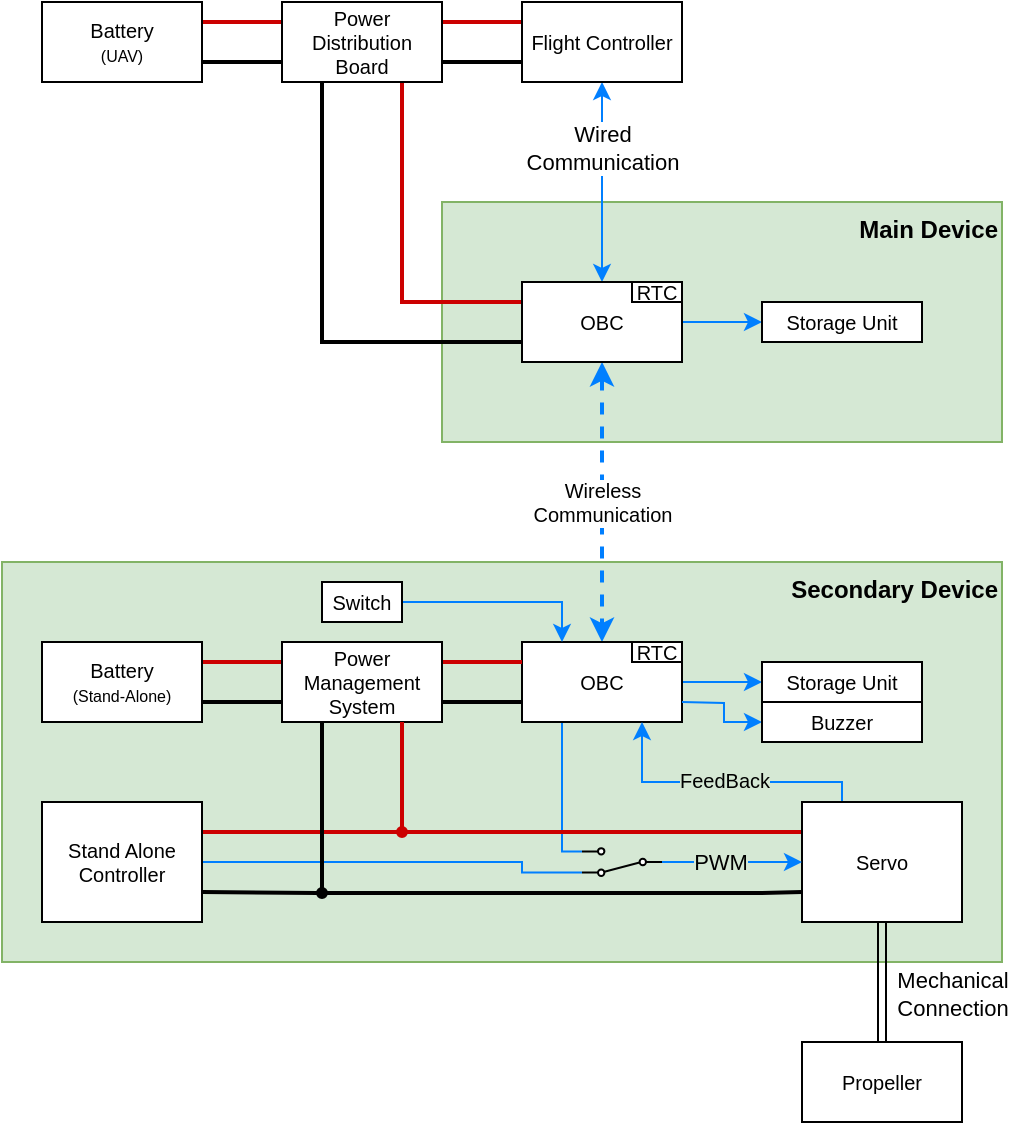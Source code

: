 <mxfile version="24.7.12" pages="10">
  <diagram name="system_diagram" id="tVcE4QUrPDovp9rtR5pz">
    <mxGraphModel dx="1166" dy="677" grid="1" gridSize="5" guides="1" tooltips="1" connect="1" arrows="1" fold="1" page="1" pageScale="1" pageWidth="1169" pageHeight="827" math="0" shadow="0">
      <root>
        <mxCell id="0" />
        <mxCell id="1" parent="0" />
        <mxCell id="_uj4PQ5bRNfCSbIJm02j-57" value="&lt;span style=&quot;color: rgb(0, 0, 0); font-family: Helvetica; font-style: normal; font-variant-ligatures: normal; font-variant-caps: normal; letter-spacing: normal; orphans: 2; text-indent: 0px; text-transform: none; widows: 2; word-spacing: 0px; -webkit-text-stroke-width: 0px; text-decoration-thickness: initial; text-decoration-style: initial; text-decoration-color: initial; float: none; display: inline !important;&quot;&gt;&lt;b style=&quot;&quot;&gt;&lt;font style=&quot;font-size: 12px;&quot;&gt;Secondary Device&lt;/font&gt;&lt;/b&gt;&lt;br&gt;&lt;/span&gt;" style="rounded=0;whiteSpace=wrap;html=1;fillColor=#D5E8D4;strokeColor=#82b366;verticalAlign=top;align=right;labelBackgroundColor=none;" parent="1" vertex="1">
          <mxGeometry x="100" y="360" width="500" height="200" as="geometry" />
        </mxCell>
        <mxCell id="_uj4PQ5bRNfCSbIJm02j-58" value="Propeller" style="rounded=0;whiteSpace=wrap;html=1;fontSize=10;" parent="1" vertex="1">
          <mxGeometry x="500" y="600" width="80" height="40" as="geometry" />
        </mxCell>
        <mxCell id="bVLdCfMsv9ZkEpp4oeo9-19" value="" style="edgeStyle=orthogonalEdgeStyle;rounded=0;orthogonalLoop=1;jettySize=auto;html=1;exitX=1;exitY=0.5;exitDx=0;exitDy=0;entryX=1;entryY=0.12;entryDx=0;entryDy=0;strokeColor=#007FFF;endArrow=none;endFill=0;" parent="1" source="bVLdCfMsv9ZkEpp4oeo9-5" target="d26FFp8nGGf4f8W5GykK-3" edge="1">
          <mxGeometry relative="1" as="geometry">
            <mxPoint x="200" y="500" as="sourcePoint" />
            <mxPoint x="377.5" y="510" as="targetPoint" />
            <Array as="points">
              <mxPoint x="360" y="510" />
              <mxPoint x="360" y="515" />
            </Array>
          </mxGeometry>
        </mxCell>
        <mxCell id="_uj4PQ5bRNfCSbIJm02j-56" value="&lt;b&gt;&lt;font style=&quot;font-size: 12px;&quot;&gt;Main Device&lt;/font&gt;&lt;/b&gt;" style="rounded=0;whiteSpace=wrap;html=1;fillColor=#d5e8d4;strokeColor=#82b366;verticalAlign=top;align=right;fontSize=9;fontStyle=0" parent="1" vertex="1">
          <mxGeometry x="320" y="180" width="280" height="120" as="geometry" />
        </mxCell>
        <mxCell id="_uj4PQ5bRNfCSbIJm02j-11" style="edgeStyle=orthogonalEdgeStyle;rounded=0;orthogonalLoop=1;jettySize=auto;html=1;exitX=1;exitY=0.25;exitDx=0;exitDy=0;entryX=0;entryY=0.25;entryDx=0;entryDy=0;strokeColor=#CC0000;endArrow=none;endFill=0;strokeWidth=2;fontSize=10;" parent="1" source="_uj4PQ5bRNfCSbIJm02j-1" target="_uj4PQ5bRNfCSbIJm02j-2" edge="1">
          <mxGeometry relative="1" as="geometry" />
        </mxCell>
        <mxCell id="_uj4PQ5bRNfCSbIJm02j-12" style="edgeStyle=orthogonalEdgeStyle;rounded=0;orthogonalLoop=1;jettySize=auto;html=1;exitX=1;exitY=0.75;exitDx=0;exitDy=0;entryX=0;entryY=0.75;entryDx=0;entryDy=0;endArrow=none;endFill=0;strokeWidth=2;fontSize=10;" parent="1" source="_uj4PQ5bRNfCSbIJm02j-1" target="_uj4PQ5bRNfCSbIJm02j-2" edge="1">
          <mxGeometry relative="1" as="geometry" />
        </mxCell>
        <mxCell id="_uj4PQ5bRNfCSbIJm02j-1" value="Battery&lt;br style=&quot;font-size: 10px;&quot;&gt;&lt;font style=&quot;font-size: 8px;&quot;&gt;(UAV)&lt;/font&gt;" style="rounded=0;whiteSpace=wrap;html=1;fontSize=10;" parent="1" vertex="1">
          <mxGeometry x="120" y="80" width="80" height="40" as="geometry" />
        </mxCell>
        <mxCell id="_uj4PQ5bRNfCSbIJm02j-13" style="edgeStyle=orthogonalEdgeStyle;rounded=0;orthogonalLoop=1;jettySize=auto;html=1;exitX=1;exitY=0.25;exitDx=0;exitDy=0;entryX=0;entryY=0.25;entryDx=0;entryDy=0;strokeColor=#CC0000;endArrow=none;endFill=0;strokeWidth=2;fontSize=10;" parent="1" source="_uj4PQ5bRNfCSbIJm02j-2" target="_uj4PQ5bRNfCSbIJm02j-4" edge="1">
          <mxGeometry relative="1" as="geometry" />
        </mxCell>
        <mxCell id="_uj4PQ5bRNfCSbIJm02j-14" style="edgeStyle=orthogonalEdgeStyle;rounded=0;orthogonalLoop=1;jettySize=auto;html=1;exitX=1;exitY=0.75;exitDx=0;exitDy=0;entryX=0;entryY=0.75;entryDx=0;entryDy=0;endArrow=none;endFill=0;strokeWidth=2;fontSize=10;" parent="1" source="_uj4PQ5bRNfCSbIJm02j-2" target="_uj4PQ5bRNfCSbIJm02j-4" edge="1">
          <mxGeometry relative="1" as="geometry" />
        </mxCell>
        <mxCell id="_uj4PQ5bRNfCSbIJm02j-21" style="edgeStyle=orthogonalEdgeStyle;rounded=0;orthogonalLoop=1;jettySize=auto;html=1;exitX=0.75;exitY=1;exitDx=0;exitDy=0;entryX=0;entryY=0.25;entryDx=0;entryDy=0;strokeColor=#CC0000;endArrow=none;endFill=0;strokeWidth=2;fontSize=10;" parent="1" source="_uj4PQ5bRNfCSbIJm02j-2" target="_uj4PQ5bRNfCSbIJm02j-6" edge="1">
          <mxGeometry relative="1" as="geometry" />
        </mxCell>
        <mxCell id="_uj4PQ5bRNfCSbIJm02j-22" style="edgeStyle=orthogonalEdgeStyle;rounded=0;orthogonalLoop=1;jettySize=auto;html=1;exitX=0.25;exitY=1;exitDx=0;exitDy=0;entryX=0;entryY=0.75;entryDx=0;entryDy=0;endArrow=none;endFill=0;strokeWidth=2;fontSize=10;" parent="1" source="_uj4PQ5bRNfCSbIJm02j-2" target="_uj4PQ5bRNfCSbIJm02j-6" edge="1">
          <mxGeometry relative="1" as="geometry" />
        </mxCell>
        <mxCell id="_uj4PQ5bRNfCSbIJm02j-2" value="Power Distribution Board" style="rounded=0;whiteSpace=wrap;html=1;fontSize=10;" parent="1" vertex="1">
          <mxGeometry x="240" y="80" width="80" height="40" as="geometry" />
        </mxCell>
        <mxCell id="_uj4PQ5bRNfCSbIJm02j-19" style="edgeStyle=orthogonalEdgeStyle;rounded=0;orthogonalLoop=1;jettySize=auto;html=1;exitX=0.5;exitY=1;exitDx=0;exitDy=0;entryX=0.5;entryY=0;entryDx=0;entryDy=0;strokeColor=#007FFF;fontSize=10;startArrow=classic;startFill=1;endArrow=classic;endFill=1;" parent="1" source="_uj4PQ5bRNfCSbIJm02j-4" target="_uj4PQ5bRNfCSbIJm02j-6" edge="1">
          <mxGeometry relative="1" as="geometry" />
        </mxCell>
        <mxCell id="s3DaozMgUBLGVRtoMl2w-2" value="&lt;div&gt;Wired&lt;/div&gt;&lt;div&gt;Communication&lt;/div&gt;" style="edgeLabel;html=1;align=center;verticalAlign=middle;resizable=0;points=[];" parent="_uj4PQ5bRNfCSbIJm02j-19" vertex="1" connectable="0">
          <mxGeometry x="-0.225" y="2" relative="1" as="geometry">
            <mxPoint x="-2" y="-6" as="offset" />
          </mxGeometry>
        </mxCell>
        <mxCell id="_uj4PQ5bRNfCSbIJm02j-4" value="Flight Controller" style="rounded=0;whiteSpace=wrap;html=1;fontSize=10;" parent="1" vertex="1">
          <mxGeometry x="360" y="80" width="80" height="40" as="geometry" />
        </mxCell>
        <mxCell id="_uj4PQ5bRNfCSbIJm02j-23" style="edgeStyle=orthogonalEdgeStyle;rounded=0;orthogonalLoop=1;jettySize=auto;html=1;exitX=1;exitY=0.5;exitDx=0;exitDy=0;entryX=0;entryY=0.5;entryDx=0;entryDy=0;strokeColor=#007FFF;fontSize=10;" parent="1" source="_uj4PQ5bRNfCSbIJm02j-6" target="_uj4PQ5bRNfCSbIJm02j-10" edge="1">
          <mxGeometry relative="1" as="geometry" />
        </mxCell>
        <mxCell id="_uj4PQ5bRNfCSbIJm02j-25" value="" style="edgeStyle=orthogonalEdgeStyle;rounded=0;orthogonalLoop=1;jettySize=auto;html=1;dashed=1;strokeWidth=2;strokeColor=#007FFF;fontSize=10;startArrow=classic;startFill=1;" parent="1" source="_uj4PQ5bRNfCSbIJm02j-6" target="_uj4PQ5bRNfCSbIJm02j-24" edge="1">
          <mxGeometry relative="1" as="geometry" />
        </mxCell>
        <mxCell id="_uj4PQ5bRNfCSbIJm02j-55" value="Wireless&lt;br style=&quot;font-size: 10px;&quot;&gt;Communication" style="edgeLabel;html=1;align=center;verticalAlign=middle;resizable=0;points=[];fontSize=10;" parent="_uj4PQ5bRNfCSbIJm02j-25" vertex="1" connectable="0">
          <mxGeometry x="0.15" y="2" relative="1" as="geometry">
            <mxPoint x="-2" y="-11" as="offset" />
          </mxGeometry>
        </mxCell>
        <mxCell id="_uj4PQ5bRNfCSbIJm02j-6" value="OBC" style="rounded=0;whiteSpace=wrap;html=1;fontSize=10;" parent="1" vertex="1">
          <mxGeometry x="360" y="220" width="80" height="40" as="geometry" />
        </mxCell>
        <mxCell id="_uj4PQ5bRNfCSbIJm02j-10" value="Storage Unit" style="rounded=0;whiteSpace=wrap;html=1;fontSize=10;" parent="1" vertex="1">
          <mxGeometry x="480" y="230" width="80" height="20" as="geometry" />
        </mxCell>
        <mxCell id="bVLdCfMsv9ZkEpp4oeo9-4" style="edgeStyle=orthogonalEdgeStyle;rounded=0;orthogonalLoop=1;jettySize=auto;html=1;exitX=1;exitY=0.5;exitDx=0;exitDy=0;entryX=0;entryY=0.5;entryDx=0;entryDy=0;strokeColor=#007FFF;" parent="1" source="_uj4PQ5bRNfCSbIJm02j-24" target="bVLdCfMsv9ZkEpp4oeo9-1" edge="1">
          <mxGeometry relative="1" as="geometry" />
        </mxCell>
        <mxCell id="bVLdCfMsv9ZkEpp4oeo9-6" style="edgeStyle=orthogonalEdgeStyle;rounded=0;orthogonalLoop=1;jettySize=auto;html=1;exitX=0.25;exitY=1;exitDx=0;exitDy=0;entryX=1;entryY=0.88;entryDx=0;entryDy=0;strokeColor=#007FFF;endArrow=none;endFill=0;" parent="1" source="_uj4PQ5bRNfCSbIJm02j-24" target="d26FFp8nGGf4f8W5GykK-3" edge="1">
          <mxGeometry relative="1" as="geometry">
            <mxPoint x="380" y="507.5" as="targetPoint" />
            <Array as="points">
              <mxPoint x="380" y="505" />
            </Array>
          </mxGeometry>
        </mxCell>
        <mxCell id="_uj4PQ5bRNfCSbIJm02j-24" value="OBC" style="rounded=0;whiteSpace=wrap;html=1;fontSize=10;" parent="1" vertex="1">
          <mxGeometry x="360" y="400" width="80" height="40" as="geometry" />
        </mxCell>
        <mxCell id="_uj4PQ5bRNfCSbIJm02j-36" style="edgeStyle=orthogonalEdgeStyle;rounded=0;orthogonalLoop=1;jettySize=auto;html=1;exitX=1;exitY=0.25;exitDx=0;exitDy=0;entryX=0;entryY=0.25;entryDx=0;entryDy=0;strokeColor=#CC0000;endArrow=none;endFill=0;strokeWidth=2;fontSize=10;" parent="1" source="_uj4PQ5bRNfCSbIJm02j-38" target="_uj4PQ5bRNfCSbIJm02j-41" edge="1">
          <mxGeometry relative="1" as="geometry" />
        </mxCell>
        <mxCell id="_uj4PQ5bRNfCSbIJm02j-37" style="edgeStyle=orthogonalEdgeStyle;rounded=0;orthogonalLoop=1;jettySize=auto;html=1;exitX=1;exitY=0.75;exitDx=0;exitDy=0;entryX=0;entryY=0.75;entryDx=0;entryDy=0;endArrow=none;endFill=0;strokeWidth=2;fontSize=10;" parent="1" source="_uj4PQ5bRNfCSbIJm02j-38" target="_uj4PQ5bRNfCSbIJm02j-41" edge="1">
          <mxGeometry relative="1" as="geometry" />
        </mxCell>
        <mxCell id="_uj4PQ5bRNfCSbIJm02j-38" value="Battery&lt;br style=&quot;font-size: 10px;&quot;&gt;&lt;font style=&quot;font-size: 8px;&quot;&gt;(Stand-Alone)&lt;/font&gt;" style="rounded=0;whiteSpace=wrap;html=1;fontSize=10;" parent="1" vertex="1">
          <mxGeometry x="120" y="400" width="80" height="40" as="geometry" />
        </mxCell>
        <mxCell id="_uj4PQ5bRNfCSbIJm02j-39" style="edgeStyle=orthogonalEdgeStyle;rounded=0;orthogonalLoop=1;jettySize=auto;html=1;exitX=1;exitY=0.25;exitDx=0;exitDy=0;entryX=0;entryY=0.25;entryDx=0;entryDy=0;strokeColor=#CC0000;endArrow=none;endFill=0;strokeWidth=2;fontSize=10;" parent="1" source="_uj4PQ5bRNfCSbIJm02j-41" target="_uj4PQ5bRNfCSbIJm02j-24" edge="1">
          <mxGeometry relative="1" as="geometry">
            <mxPoint x="360" y="410" as="targetPoint" />
          </mxGeometry>
        </mxCell>
        <mxCell id="_uj4PQ5bRNfCSbIJm02j-40" style="edgeStyle=orthogonalEdgeStyle;rounded=0;orthogonalLoop=1;jettySize=auto;html=1;exitX=1;exitY=0.75;exitDx=0;exitDy=0;entryX=0;entryY=0.75;entryDx=0;entryDy=0;endArrow=none;endFill=0;strokeWidth=2;fontSize=10;" parent="1" source="_uj4PQ5bRNfCSbIJm02j-41" target="_uj4PQ5bRNfCSbIJm02j-24" edge="1">
          <mxGeometry relative="1" as="geometry">
            <mxPoint x="360" y="430" as="targetPoint" />
          </mxGeometry>
        </mxCell>
        <mxCell id="_uj4PQ5bRNfCSbIJm02j-49" style="edgeStyle=orthogonalEdgeStyle;rounded=0;orthogonalLoop=1;jettySize=auto;html=1;exitX=1;exitY=0.5;exitDx=0;exitDy=0;entryX=0;entryY=0.25;entryDx=0;entryDy=0;strokeWidth=2;strokeColor=#CC0000;endArrow=none;endFill=0;fontSize=10;" parent="1" source="bVLdCfMsv9ZkEpp4oeo9-14" target="_uj4PQ5bRNfCSbIJm02j-48" edge="1">
          <mxGeometry relative="1" as="geometry">
            <Array as="points">
              <mxPoint x="305" y="495" />
              <mxPoint x="305" y="495" />
            </Array>
          </mxGeometry>
        </mxCell>
        <mxCell id="_uj4PQ5bRNfCSbIJm02j-50" style="edgeStyle=orthogonalEdgeStyle;rounded=0;orthogonalLoop=1;jettySize=auto;html=1;exitX=1;exitY=0.5;exitDx=0;exitDy=0;entryX=0;entryY=0.75;entryDx=0;entryDy=0;strokeWidth=2;endArrow=none;endFill=0;fontSize=10;" parent="1" source="bVLdCfMsv9ZkEpp4oeo9-11" edge="1" target="_uj4PQ5bRNfCSbIJm02j-48">
          <mxGeometry relative="1" as="geometry">
            <mxPoint x="261" y="492" as="sourcePoint" />
            <mxPoint x="481" y="510" as="targetPoint" />
            <Array as="points">
              <mxPoint x="480" y="526" />
            </Array>
          </mxGeometry>
        </mxCell>
        <mxCell id="_uj4PQ5bRNfCSbIJm02j-41" value="Power Management System" style="rounded=0;whiteSpace=wrap;html=1;fontSize=10;" parent="1" vertex="1">
          <mxGeometry x="240" y="400" width="80" height="40" as="geometry" />
        </mxCell>
        <mxCell id="_uj4PQ5bRNfCSbIJm02j-45" style="edgeStyle=orthogonalEdgeStyle;rounded=0;orthogonalLoop=1;jettySize=auto;html=1;exitX=1;exitY=0.75;exitDx=0;exitDy=0;entryX=0;entryY=0.5;entryDx=0;entryDy=0;strokeColor=#007FFF;fontSize=10;" parent="1" target="_uj4PQ5bRNfCSbIJm02j-47" edge="1">
          <mxGeometry relative="1" as="geometry">
            <mxPoint x="440" y="430" as="sourcePoint" />
          </mxGeometry>
        </mxCell>
        <mxCell id="_uj4PQ5bRNfCSbIJm02j-47" value="Buzzer" style="rounded=0;whiteSpace=wrap;html=1;fontSize=10;" parent="1" vertex="1">
          <mxGeometry x="480" y="430" width="80" height="20" as="geometry" />
        </mxCell>
        <mxCell id="_uj4PQ5bRNfCSbIJm02j-51" style="edgeStyle=orthogonalEdgeStyle;rounded=0;orthogonalLoop=1;jettySize=auto;html=1;exitX=0.5;exitY=0;exitDx=0;exitDy=0;entryX=0.75;entryY=1;entryDx=0;entryDy=0;strokeColor=#007FFF;fontSize=10;" parent="1" source="_uj4PQ5bRNfCSbIJm02j-48" target="_uj4PQ5bRNfCSbIJm02j-24" edge="1">
          <mxGeometry relative="1" as="geometry">
            <Array as="points">
              <mxPoint x="520" y="470" />
              <mxPoint x="420" y="470" />
            </Array>
          </mxGeometry>
        </mxCell>
        <mxCell id="_uj4PQ5bRNfCSbIJm02j-52" value="&lt;span style=&quot;&quot;&gt;FeedBack&lt;/span&gt;" style="edgeLabel;html=1;align=center;verticalAlign=middle;resizable=0;points=[];fontSize=10;labelBackgroundColor=#D5E8D4;" parent="_uj4PQ5bRNfCSbIJm02j-51" vertex="1" connectable="0">
          <mxGeometry x="0.569" y="-1" relative="1" as="geometry">
            <mxPoint x="36" as="offset" />
          </mxGeometry>
        </mxCell>
        <mxCell id="_uj4PQ5bRNfCSbIJm02j-59" value="" style="edgeStyle=orthogonalEdgeStyle;rounded=0;orthogonalLoop=1;jettySize=auto;html=1;endArrow=none;endFill=0;shape=link;" parent="1" source="_uj4PQ5bRNfCSbIJm02j-48" target="_uj4PQ5bRNfCSbIJm02j-58" edge="1">
          <mxGeometry relative="1" as="geometry" />
        </mxCell>
        <mxCell id="_uj4PQ5bRNfCSbIJm02j-60" value="Mechanical&lt;br&gt;Connection" style="edgeLabel;html=1;align=center;verticalAlign=middle;resizable=0;points=[];" parent="_uj4PQ5bRNfCSbIJm02j-59" vertex="1" connectable="0">
          <mxGeometry x="0.591" y="1" relative="1" as="geometry">
            <mxPoint x="34" y="-12" as="offset" />
          </mxGeometry>
        </mxCell>
        <mxCell id="_uj4PQ5bRNfCSbIJm02j-48" value="Servo" style="rounded=0;whiteSpace=wrap;html=1;fontSize=10;" parent="1" vertex="1">
          <mxGeometry x="500" y="480" width="80" height="60" as="geometry" />
        </mxCell>
        <mxCell id="_uj4PQ5bRNfCSbIJm02j-54" value="" style="edgeStyle=orthogonalEdgeStyle;rounded=0;orthogonalLoop=1;jettySize=auto;html=1;fontSize=10;entryX=0.25;entryY=0;entryDx=0;entryDy=0;strokeColor=#007FFF;" parent="1" source="_uj4PQ5bRNfCSbIJm02j-53" target="_uj4PQ5bRNfCSbIJm02j-24" edge="1">
          <mxGeometry relative="1" as="geometry" />
        </mxCell>
        <mxCell id="_uj4PQ5bRNfCSbIJm02j-53" value="Switch" style="rounded=0;whiteSpace=wrap;html=1;fontSize=10;" parent="1" vertex="1">
          <mxGeometry x="260" y="370" width="40" height="20" as="geometry" />
        </mxCell>
        <mxCell id="bVLdCfMsv9ZkEpp4oeo9-1" value="Storage Unit" style="rounded=0;whiteSpace=wrap;html=1;fontSize=10;" parent="1" vertex="1">
          <mxGeometry x="480" y="410" width="80" height="20" as="geometry" />
        </mxCell>
        <mxCell id="bVLdCfMsv9ZkEpp4oeo9-13" style="edgeStyle=orthogonalEdgeStyle;rounded=0;orthogonalLoop=1;jettySize=auto;html=1;exitX=1;exitY=0.75;exitDx=0;exitDy=0;entryX=0;entryY=0.5;entryDx=0;entryDy=0;endArrow=none;endFill=0;strokeWidth=2;" parent="1" source="bVLdCfMsv9ZkEpp4oeo9-5" target="bVLdCfMsv9ZkEpp4oeo9-11" edge="1">
          <mxGeometry relative="1" as="geometry">
            <Array as="points">
              <mxPoint x="258" y="525" />
            </Array>
          </mxGeometry>
        </mxCell>
        <mxCell id="bVLdCfMsv9ZkEpp4oeo9-16" style="edgeStyle=orthogonalEdgeStyle;rounded=0;orthogonalLoop=1;jettySize=auto;html=1;entryX=0;entryY=0.5;entryDx=0;entryDy=0;strokeColor=#CC0000;strokeWidth=2;endArrow=none;endFill=0;exitX=1;exitY=0.25;exitDx=0;exitDy=0;" parent="1" source="bVLdCfMsv9ZkEpp4oeo9-5" target="bVLdCfMsv9ZkEpp4oeo9-14" edge="1">
          <mxGeometry relative="1" as="geometry">
            <mxPoint x="210" y="510" as="sourcePoint" />
            <Array as="points" />
          </mxGeometry>
        </mxCell>
        <mxCell id="bVLdCfMsv9ZkEpp4oeo9-5" value="Stand Alone&lt;br&gt;&lt;div&gt;Controller&lt;/div&gt;" style="rounded=0;whiteSpace=wrap;html=1;fontSize=10;" parent="1" vertex="1">
          <mxGeometry x="120" y="480" width="80" height="60" as="geometry" />
        </mxCell>
        <mxCell id="bVLdCfMsv9ZkEpp4oeo9-12" value="" style="edgeStyle=orthogonalEdgeStyle;rounded=0;orthogonalLoop=1;jettySize=auto;html=1;exitX=0.25;exitY=1;exitDx=0;exitDy=0;entryX=0.5;entryY=0;entryDx=0;entryDy=0;strokeWidth=2;endArrow=none;endFill=0;fontSize=10;" parent="1" source="_uj4PQ5bRNfCSbIJm02j-41" target="bVLdCfMsv9ZkEpp4oeo9-11" edge="1">
          <mxGeometry relative="1" as="geometry">
            <mxPoint x="260" y="440" as="sourcePoint" />
            <mxPoint x="480" y="510" as="targetPoint" />
            <Array as="points">
              <mxPoint x="260" y="460" />
              <mxPoint x="260" y="460" />
            </Array>
          </mxGeometry>
        </mxCell>
        <mxCell id="bVLdCfMsv9ZkEpp4oeo9-11" value="" style="ellipse;whiteSpace=wrap;html=1;aspect=fixed;fillColor=#000000;" parent="1" vertex="1">
          <mxGeometry x="257.5" y="523" width="5" height="5" as="geometry" />
        </mxCell>
        <mxCell id="bVLdCfMsv9ZkEpp4oeo9-15" value="" style="edgeStyle=orthogonalEdgeStyle;rounded=0;orthogonalLoop=1;jettySize=auto;html=1;exitX=0.75;exitY=1;exitDx=0;exitDy=0;entryX=0.5;entryY=0;entryDx=0;entryDy=0;strokeWidth=2;strokeColor=#CC0000;endArrow=none;endFill=0;fontSize=10;" parent="1" source="_uj4PQ5bRNfCSbIJm02j-41" target="bVLdCfMsv9ZkEpp4oeo9-14" edge="1">
          <mxGeometry relative="1" as="geometry">
            <mxPoint x="300" y="440" as="sourcePoint" />
            <mxPoint x="480" y="490" as="targetPoint" />
          </mxGeometry>
        </mxCell>
        <mxCell id="bVLdCfMsv9ZkEpp4oeo9-14" value="" style="ellipse;whiteSpace=wrap;html=1;aspect=fixed;fillColor=#CC0000;strokeColor=#CC0000;" parent="1" vertex="1">
          <mxGeometry x="297.5" y="492.5" width="5" height="5" as="geometry" />
        </mxCell>
        <mxCell id="d26FFp8nGGf4f8W5GykK-2" style="edgeStyle=orthogonalEdgeStyle;rounded=0;orthogonalLoop=1;jettySize=auto;html=1;exitX=0;exitY=0.5;exitDx=0;exitDy=0;entryX=0;entryY=0.5;entryDx=0;entryDy=0;strokeColor=#007FFF;" edge="1" parent="1" source="d26FFp8nGGf4f8W5GykK-3" target="_uj4PQ5bRNfCSbIJm02j-48">
          <mxGeometry relative="1" as="geometry" />
        </mxCell>
        <mxCell id="d26FFp8nGGf4f8W5GykK-6" value="PWM" style="edgeLabel;html=1;align=center;verticalAlign=middle;resizable=0;points=[];labelBackgroundColor=#D5E8D4;" vertex="1" connectable="0" parent="d26FFp8nGGf4f8W5GykK-2">
          <mxGeometry x="-0.093" y="-1" relative="1" as="geometry">
            <mxPoint x="-3" y="-1" as="offset" />
          </mxGeometry>
        </mxCell>
        <mxCell id="d26FFp8nGGf4f8W5GykK-3" value="" style="html=1;shape=mxgraph.electrical.electro-mechanical.twoWaySwitch;aspect=fixed;elSwitchState=2;rotation=-180;" vertex="1" parent="1">
          <mxGeometry x="390" y="503.07" width="40" height="13.87" as="geometry" />
        </mxCell>
        <mxCell id="d26FFp8nGGf4f8W5GykK-7" value="RTC" style="rounded=0;whiteSpace=wrap;html=1;fontSize=10;" vertex="1" parent="1">
          <mxGeometry x="415" y="220" width="25" height="10" as="geometry" />
        </mxCell>
        <mxCell id="d26FFp8nGGf4f8W5GykK-8" value="RTC" style="rounded=0;whiteSpace=wrap;html=1;fontSize=10;" vertex="1" parent="1">
          <mxGeometry x="415" y="400" width="25" height="10" as="geometry" />
        </mxCell>
      </root>
    </mxGraphModel>
  </diagram>
  <diagram id="7r8Vv6GKrRS1j5sIoiyy" name="MDU_MAIN">
    <mxGraphModel dx="1968" dy="464" grid="1" gridSize="10" guides="1" tooltips="1" connect="1" arrows="1" fold="1" page="1" pageScale="1" pageWidth="1169" pageHeight="827" math="0" shadow="0">
      <root>
        <mxCell id="0" />
        <mxCell id="1" parent="0" />
        <mxCell id="NvsjDtZwHqaBSDdbRvzp-6" value="" style="edgeStyle=orthogonalEdgeStyle;rounded=0;orthogonalLoop=1;jettySize=auto;html=1;" parent="1" source="NvsjDtZwHqaBSDdbRvzp-7" edge="1">
          <mxGeometry relative="1" as="geometry">
            <mxPoint x="-660" y="200" as="targetPoint" />
          </mxGeometry>
        </mxCell>
        <mxCell id="NvsjDtZwHqaBSDdbRvzp-7" value="" style="ellipse;whiteSpace=wrap;html=1;aspect=fixed;fillColor=#000000;" parent="1" vertex="1">
          <mxGeometry x="-670" y="140" width="20" height="20" as="geometry" />
        </mxCell>
        <mxCell id="NvsjDtZwHqaBSDdbRvzp-72" value="" style="edgeStyle=orthogonalEdgeStyle;rounded=0;orthogonalLoop=1;jettySize=auto;html=1;exitX=0.25;exitY=1;exitDx=0;exitDy=0;entryX=0.25;entryY=0;entryDx=0;entryDy=0;strokeColor=#B85450;" parent="1" source="NvsjDtZwHqaBSDdbRvzp-8" target="NvsjDtZwHqaBSDdbRvzp-13" edge="1">
          <mxGeometry relative="1" as="geometry">
            <mxPoint x="-660.0" y="280" as="targetPoint" />
            <Array as="points">
              <mxPoint x="-690" y="280" />
              <mxPoint x="-770" y="280" />
            </Array>
          </mxGeometry>
        </mxCell>
        <mxCell id="V0D8GZ3cyq2E2Aa2CyLy-7" style="edgeStyle=orthogonalEdgeStyle;rounded=0;orthogonalLoop=1;jettySize=auto;html=1;exitX=0.5;exitY=1;exitDx=0;exitDy=0;entryX=0.5;entryY=0;entryDx=0;entryDy=0;strokeColor=#6C8EBF;" parent="1" source="NvsjDtZwHqaBSDdbRvzp-8" target="NvsjDtZwHqaBSDdbRvzp-9" edge="1">
          <mxGeometry relative="1" as="geometry" />
        </mxCell>
        <mxCell id="V0D8GZ3cyq2E2Aa2CyLy-9" style="edgeStyle=orthogonalEdgeStyle;rounded=0;orthogonalLoop=1;jettySize=auto;html=1;exitX=0.75;exitY=1;exitDx=0;exitDy=0;entryX=0.75;entryY=0;entryDx=0;entryDy=0;strokeColor=#82B366;" parent="1" source="NvsjDtZwHqaBSDdbRvzp-8" target="NvsjDtZwHqaBSDdbRvzp-11" edge="1">
          <mxGeometry relative="1" as="geometry">
            <Array as="points">
              <mxPoint x="-630" y="280" />
              <mxPoint x="-570" y="280" />
              <mxPoint x="-570" y="400" />
              <mxPoint x="-630" y="400" />
            </Array>
          </mxGeometry>
        </mxCell>
        <mxCell id="NvsjDtZwHqaBSDdbRvzp-8" value="Prepare" style="shape=process;whiteSpace=wrap;html=1;backgroundOutline=1;fillColor=#e1d5e7;strokeColor=#9673A6;" parent="1" vertex="1">
          <mxGeometry x="-720" y="200" width="120" height="40" as="geometry" />
        </mxCell>
        <mxCell id="V0D8GZ3cyq2E2Aa2CyLy-3" value="" style="edgeStyle=orthogonalEdgeStyle;rounded=0;orthogonalLoop=1;jettySize=auto;html=1;entryX=0.75;entryY=0;entryDx=0;entryDy=0;exitX=0.25;exitY=1;exitDx=0;exitDy=0;strokeColor=#B85450;" parent="1" source="NvsjDtZwHqaBSDdbRvzp-9" target="NvsjDtZwHqaBSDdbRvzp-13" edge="1">
          <mxGeometry relative="1" as="geometry" />
        </mxCell>
        <mxCell id="V0D8GZ3cyq2E2Aa2CyLy-4" value="" style="edgeStyle=orthogonalEdgeStyle;rounded=0;orthogonalLoop=1;jettySize=auto;html=1;entryX=0.5;entryY=0;entryDx=0;entryDy=0;strokeColor=#82B366;" parent="1" source="NvsjDtZwHqaBSDdbRvzp-9" target="NvsjDtZwHqaBSDdbRvzp-11" edge="1">
          <mxGeometry relative="1" as="geometry" />
        </mxCell>
        <mxCell id="NvsjDtZwHqaBSDdbRvzp-9" value="Mission" style="shape=process;whiteSpace=wrap;html=1;backgroundOutline=1;fillColor=#dae8fc;strokeColor=#6c8ebf;" parent="1" vertex="1">
          <mxGeometry x="-720" y="320" width="120" height="40" as="geometry" />
        </mxCell>
        <mxCell id="NvsjDtZwHqaBSDdbRvzp-11" value="Shutdown" style="shape=process;whiteSpace=wrap;html=1;backgroundOutline=1;fillColor=#d5e8d4;strokeColor=#82B366;" parent="1" vertex="1">
          <mxGeometry x="-720" y="560" width="120" height="40" as="geometry" />
        </mxCell>
        <mxCell id="V0D8GZ3cyq2E2Aa2CyLy-10" style="edgeStyle=orthogonalEdgeStyle;rounded=0;orthogonalLoop=1;jettySize=auto;html=1;exitX=0.75;exitY=1;exitDx=0;exitDy=0;entryX=0.25;entryY=0;entryDx=0;entryDy=0;strokeColor=#82B366;" parent="1" source="NvsjDtZwHqaBSDdbRvzp-13" target="NvsjDtZwHqaBSDdbRvzp-11" edge="1">
          <mxGeometry relative="1" as="geometry">
            <Array as="points">
              <mxPoint x="-710" y="520" />
              <mxPoint x="-690" y="520" />
            </Array>
          </mxGeometry>
        </mxCell>
        <mxCell id="NvsjDtZwHqaBSDdbRvzp-13" value="Error" style="shape=process;whiteSpace=wrap;html=1;backgroundOutline=1;fillColor=#f8cecc;strokeColor=#B85450;" parent="1" vertex="1">
          <mxGeometry x="-800" y="440" width="120" height="40" as="geometry" />
        </mxCell>
      </root>
    </mxGraphModel>
  </diagram>
  <diagram id="wv25SGWMN7QkM-HtMPLh" name="MDU_PREPARE">
    <mxGraphModel dx="560" dy="325" grid="1" gridSize="10" guides="1" tooltips="1" connect="1" arrows="1" fold="1" page="1" pageScale="1" pageWidth="827" pageHeight="1169" math="0" shadow="0">
      <root>
        <mxCell id="0" />
        <mxCell id="1" parent="0" />
        <mxCell id="IMNahqOzXKAO6nHPJ4da-6" style="edgeStyle=orthogonalEdgeStyle;rounded=0;orthogonalLoop=1;jettySize=auto;html=1;exitX=1;exitY=0.5;exitDx=0;exitDy=0;entryX=0.5;entryY=1;entryDx=0;entryDy=0;fillColor=#f8cecc;strokeColor=#b85450;" parent="1" source="IMNahqOzXKAO6nHPJ4da-2" target="1GbVwqGseZDcSG8lJN51-2" edge="1">
          <mxGeometry relative="1" as="geometry" />
        </mxCell>
        <mxCell id="IMNahqOzXKAO6nHPJ4da-10" value="NOK" style="edgeLabel;html=1;align=center;verticalAlign=middle;resizable=0;points=[];" parent="IMNahqOzXKAO6nHPJ4da-6" vertex="1" connectable="0">
          <mxGeometry x="-0.864" y="-2" relative="1" as="geometry">
            <mxPoint x="25" y="-2" as="offset" />
          </mxGeometry>
        </mxCell>
        <mxCell id="P3Uv4zdJXDVAGW_rdUTj-1" style="edgeStyle=orthogonalEdgeStyle;rounded=0;orthogonalLoop=1;jettySize=auto;html=1;entryX=0.5;entryY=0;entryDx=0;entryDy=0;exitX=1;exitY=0.5;exitDx=0;exitDy=0;" parent="1" source="IMNahqOzXKAO6nHPJ4da-8" target="P3Uv4zdJXDVAGW_rdUTj-16" edge="1">
          <mxGeometry relative="1" as="geometry">
            <mxPoint x="440" y="400" as="targetPoint" />
            <Array as="points">
              <mxPoint x="480" y="460" />
              <mxPoint x="480" y="260" />
              <mxPoint x="380" y="260" />
            </Array>
            <mxPoint x="440" y="500" as="sourcePoint" />
          </mxGeometry>
        </mxCell>
        <mxCell id="P3Uv4zdJXDVAGW_rdUTj-2" value="No" style="edgeLabel;html=1;align=center;verticalAlign=middle;resizable=0;points=[];" parent="P3Uv4zdJXDVAGW_rdUTj-1" vertex="1" connectable="0">
          <mxGeometry x="0.071" y="-1" relative="1" as="geometry">
            <mxPoint y="53" as="offset" />
          </mxGeometry>
        </mxCell>
        <mxCell id="P3Uv4zdJXDVAGW_rdUTj-3" value="" style="edgeStyle=orthogonalEdgeStyle;rounded=0;orthogonalLoop=1;jettySize=auto;html=1;" parent="1" edge="1">
          <mxGeometry relative="1" as="geometry">
            <mxPoint x="380" y="520" as="sourcePoint" />
            <mxPoint x="380" y="520.0" as="targetPoint" />
          </mxGeometry>
        </mxCell>
        <mxCell id="P3Uv4zdJXDVAGW_rdUTj-4" value="" style="edgeStyle=orthogonalEdgeStyle;rounded=0;orthogonalLoop=1;jettySize=auto;html=1;exitX=0.5;exitY=1;exitDx=0;exitDy=0;" parent="1" source="IMNahqOzXKAO6nHPJ4da-8" target="P3Uv4zdJXDVAGW_rdUTj-22" edge="1">
          <mxGeometry relative="1" as="geometry">
            <mxPoint x="380" y="520" as="sourcePoint" />
          </mxGeometry>
        </mxCell>
        <mxCell id="P3Uv4zdJXDVAGW_rdUTj-5" value="Yes" style="edgeLabel;html=1;align=center;verticalAlign=middle;resizable=0;points=[];" parent="P3Uv4zdJXDVAGW_rdUTj-4" vertex="1" connectable="0">
          <mxGeometry x="-0.45" y="1" relative="1" as="geometry">
            <mxPoint x="-1" y="3" as="offset" />
          </mxGeometry>
        </mxCell>
        <mxCell id="P3Uv4zdJXDVAGW_rdUTj-12" value="" style="edgeStyle=orthogonalEdgeStyle;rounded=0;orthogonalLoop=1;jettySize=auto;html=1;entryX=0.5;entryY=0;entryDx=0;entryDy=0;" parent="1" source="P3Uv4zdJXDVAGW_rdUTj-16" target="IMNahqOzXKAO6nHPJ4da-8" edge="1">
          <mxGeometry relative="1" as="geometry">
            <mxPoint x="380" y="440" as="targetPoint" />
          </mxGeometry>
        </mxCell>
        <mxCell id="P3Uv4zdJXDVAGW_rdUTj-13" value="No" style="edgeLabel;html=1;align=center;verticalAlign=middle;resizable=0;points=[];" parent="P3Uv4zdJXDVAGW_rdUTj-12" vertex="1" connectable="0">
          <mxGeometry x="-0.083" y="1" relative="1" as="geometry">
            <mxPoint x="-1" as="offset" />
          </mxGeometry>
        </mxCell>
        <mxCell id="P3Uv4zdJXDVAGW_rdUTj-14" value="" style="edgeStyle=orthogonalEdgeStyle;rounded=0;orthogonalLoop=1;jettySize=auto;html=1;entryX=1;entryY=0.5;entryDx=0;entryDy=0;fillColor=#d5e8d4;strokeColor=#82b366;" parent="1" source="P3Uv4zdJXDVAGW_rdUTj-16" target="1GbVwqGseZDcSG8lJN51-1" edge="1">
          <mxGeometry relative="1" as="geometry">
            <mxPoint x="240" y="340" as="targetPoint" />
          </mxGeometry>
        </mxCell>
        <mxCell id="P3Uv4zdJXDVAGW_rdUTj-15" value="Yes" style="edgeLabel;html=1;align=center;verticalAlign=middle;resizable=0;points=[];" parent="P3Uv4zdJXDVAGW_rdUTj-14" vertex="1" connectable="0">
          <mxGeometry x="0.122" y="-1" relative="1" as="geometry">
            <mxPoint x="5" y="1" as="offset" />
          </mxGeometry>
        </mxCell>
        <mxCell id="P3Uv4zdJXDVAGW_rdUTj-16" value="&lt;div&gt;Time Elapsed&lt;/div&gt;&lt;div&gt;&amp;gt; 3 min&lt;/div&gt;" style="rhombus;whiteSpace=wrap;html=1;" parent="1" vertex="1">
          <mxGeometry x="320" y="280" width="120" height="120" as="geometry" />
        </mxCell>
        <mxCell id="P3Uv4zdJXDVAGW_rdUTj-18" value="" style="edgeStyle=orthogonalEdgeStyle;rounded=0;orthogonalLoop=1;jettySize=auto;html=1;entryX=0.5;entryY=0;entryDx=0;entryDy=0;" parent="1" source="P3Uv4zdJXDVAGW_rdUTj-22" target="P3Uv4zdJXDVAGW_rdUTj-28" edge="1">
          <mxGeometry relative="1" as="geometry">
            <mxPoint x="380" y="720" as="targetPoint" />
          </mxGeometry>
        </mxCell>
        <mxCell id="P3Uv4zdJXDVAGW_rdUTj-19" value="Yes" style="edgeLabel;html=1;align=center;verticalAlign=middle;resizable=0;points=[];" parent="P3Uv4zdJXDVAGW_rdUTj-18" vertex="1" connectable="0">
          <mxGeometry x="-0.35" relative="1" as="geometry">
            <mxPoint as="offset" />
          </mxGeometry>
        </mxCell>
        <mxCell id="P3Uv4zdJXDVAGW_rdUTj-20" value="" style="edgeStyle=orthogonalEdgeStyle;rounded=0;orthogonalLoop=1;jettySize=auto;html=1;" parent="1" source="P3Uv4zdJXDVAGW_rdUTj-22" target="P3Uv4zdJXDVAGW_rdUTj-24" edge="1">
          <mxGeometry relative="1" as="geometry" />
        </mxCell>
        <mxCell id="P3Uv4zdJXDVAGW_rdUTj-21" value="No" style="edgeLabel;html=1;align=center;verticalAlign=middle;resizable=0;points=[];" parent="P3Uv4zdJXDVAGW_rdUTj-20" vertex="1" connectable="0">
          <mxGeometry x="0.005" y="1" relative="1" as="geometry">
            <mxPoint y="-1" as="offset" />
          </mxGeometry>
        </mxCell>
        <mxCell id="P3Uv4zdJXDVAGW_rdUTj-22" value="Get Epoch Time" style="rhombus;whiteSpace=wrap;html=1;" parent="1" vertex="1">
          <mxGeometry x="320" y="520" width="120" height="120" as="geometry" />
        </mxCell>
        <mxCell id="P3Uv4zdJXDVAGW_rdUTj-23" style="edgeStyle=orthogonalEdgeStyle;rounded=0;orthogonalLoop=1;jettySize=auto;html=1;exitX=0.5;exitY=1;exitDx=0;exitDy=0;entryX=0.5;entryY=0;entryDx=0;entryDy=0;" parent="1" source="P3Uv4zdJXDVAGW_rdUTj-24" target="0cJF4IkmWZ47oDu_d16P-1" edge="1">
          <mxGeometry relative="1" as="geometry">
            <Array as="points">
              <mxPoint x="180" y="740" />
              <mxPoint x="380" y="740" />
            </Array>
            <mxPoint x="380" y="760" as="targetPoint" />
          </mxGeometry>
        </mxCell>
        <mxCell id="P3Uv4zdJXDVAGW_rdUTj-24" value="Use Stored Date and Time" style="whiteSpace=wrap;html=1;" parent="1" vertex="1">
          <mxGeometry x="120" y="560" width="120" height="40" as="geometry" />
        </mxCell>
        <mxCell id="P3Uv4zdJXDVAGW_rdUTj-27" value="" style="edgeStyle=orthogonalEdgeStyle;rounded=0;orthogonalLoop=1;jettySize=auto;html=1;entryX=0.5;entryY=0;entryDx=0;entryDy=0;" parent="1" source="P3Uv4zdJXDVAGW_rdUTj-28" target="0cJF4IkmWZ47oDu_d16P-1" edge="1">
          <mxGeometry relative="1" as="geometry">
            <mxPoint x="380" y="760" as="targetPoint" />
          </mxGeometry>
        </mxCell>
        <mxCell id="P3Uv4zdJXDVAGW_rdUTj-28" value="Update Date and Time" style="whiteSpace=wrap;html=1;" parent="1" vertex="1">
          <mxGeometry x="320" y="680" width="120" height="40" as="geometry" />
        </mxCell>
        <mxCell id="P3Uv4zdJXDVAGW_rdUTj-29" value="" style="edgeStyle=orthogonalEdgeStyle;rounded=0;orthogonalLoop=1;jettySize=auto;html=1;exitX=0.5;exitY=1;exitDx=0;exitDy=0;" parent="1" source="P3Uv4zdJXDVAGW_rdUTj-31" target="P3Uv4zdJXDVAGW_rdUTj-16" edge="1">
          <mxGeometry relative="1" as="geometry">
            <mxPoint x="380" y="240" as="sourcePoint" />
          </mxGeometry>
        </mxCell>
        <mxCell id="P3Uv4zdJXDVAGW_rdUTj-30" value="&lt;div style=&quot;border-color: var(--border-color); font-size: 12px; background-color: rgb(251, 251, 251);&quot;&gt;Sufficient Nr of SDUs&lt;br&gt;&lt;/div&gt;" style="edgeLabel;html=1;align=center;verticalAlign=middle;resizable=0;points=[];" parent="P3Uv4zdJXDVAGW_rdUTj-29" vertex="1" connectable="0">
          <mxGeometry x="-0.579" y="-1" relative="1" as="geometry">
            <mxPoint x="1" y="13" as="offset" />
          </mxGeometry>
        </mxCell>
        <mxCell id="P3Uv4zdJXDVAGW_rdUTj-31" value="&lt;div&gt;Get Number&lt;/div&gt;&lt;div&gt;of SDUs&lt;/div&gt;" style="shape=process;whiteSpace=wrap;html=1;backgroundOutline=1;" parent="1" vertex="1">
          <mxGeometry x="320" y="160" width="120" height="40" as="geometry" />
        </mxCell>
        <mxCell id="P3Uv4zdJXDVAGW_rdUTj-34" value="" style="edgeStyle=orthogonalEdgeStyle;rounded=0;orthogonalLoop=1;jettySize=auto;html=1;entryX=0.5;entryY=0;entryDx=0;entryDy=0;exitX=1;exitY=0.5;exitDx=0;exitDy=0;fillColor=#f8cecc;strokeColor=#b85450;" parent="1" source="P3Uv4zdJXDVAGW_rdUTj-31" target="1GbVwqGseZDcSG8lJN51-2" edge="1">
          <mxGeometry relative="1" as="geometry">
            <mxPoint x="580" y="320" as="targetPoint" />
          </mxGeometry>
        </mxCell>
        <mxCell id="P3Uv4zdJXDVAGW_rdUTj-35" value="&lt;div style=&quot;border-color: var(--border-color); font-size: 12px; background-color: rgb(251, 251, 251);&quot;&gt;Insufficient Nr of SDUs&lt;br&gt;&lt;/div&gt;" style="edgeLabel;html=1;align=center;verticalAlign=middle;resizable=0;points=[];" parent="P3Uv4zdJXDVAGW_rdUTj-34" vertex="1" connectable="0">
          <mxGeometry x="-0.393" y="-3" relative="1" as="geometry">
            <mxPoint x="41" y="47" as="offset" />
          </mxGeometry>
        </mxCell>
        <mxCell id="1GbVwqGseZDcSG8lJN51-4" value="" style="edgeStyle=orthogonalEdgeStyle;rounded=0;orthogonalLoop=1;jettySize=auto;html=1;exitX=0.5;exitY=1;exitDx=0;exitDy=0;fillColor=#dae8fc;strokeColor=#6c8ebf;" parent="1" source="IMNahqOzXKAO6nHPJ4da-2" target="1GbVwqGseZDcSG8lJN51-3" edge="1">
          <mxGeometry relative="1" as="geometry" />
        </mxCell>
        <mxCell id="1GbVwqGseZDcSG8lJN51-5" value="OK" style="edgeLabel;html=1;align=center;verticalAlign=middle;resizable=0;points=[];" parent="1GbVwqGseZDcSG8lJN51-4" vertex="1" connectable="0">
          <mxGeometry x="-0.191" relative="1" as="geometry">
            <mxPoint y="1" as="offset" />
          </mxGeometry>
        </mxCell>
        <mxCell id="P3Uv4zdJXDVAGW_rdUTj-40" value="" style="edgeStyle=orthogonalEdgeStyle;rounded=0;orthogonalLoop=1;jettySize=auto;html=1;" parent="1" source="P3Uv4zdJXDVAGW_rdUTj-41" target="P3Uv4zdJXDVAGW_rdUTj-31" edge="1">
          <mxGeometry relative="1" as="geometry" />
        </mxCell>
        <mxCell id="P3Uv4zdJXDVAGW_rdUTj-41" value="Prepare" style="rounded=1;whiteSpace=wrap;html=1;fillColor=#e1d5e7;strokeColor=#9673a6;" parent="1" vertex="1">
          <mxGeometry x="320" y="80" width="120" height="40" as="geometry" />
        </mxCell>
        <mxCell id="1GbVwqGseZDcSG8lJN51-1" value="Shutdown" style="rounded=1;whiteSpace=wrap;html=1;fillColor=#d5e8d4;strokeColor=#82b366;" parent="1" vertex="1">
          <mxGeometry x="160" y="320" width="80" height="40" as="geometry" />
        </mxCell>
        <mxCell id="1GbVwqGseZDcSG8lJN51-2" value="Error" style="rounded=1;whiteSpace=wrap;html=1;fillColor=#f8cecc;strokeColor=#b85450;" parent="1" vertex="1">
          <mxGeometry x="520" y="320" width="80" height="40" as="geometry" />
        </mxCell>
        <mxCell id="1GbVwqGseZDcSG8lJN51-3" value="Mission" style="rounded=1;whiteSpace=wrap;html=1;fillColor=#dae8fc;strokeColor=#6c8ebf;" parent="1" vertex="1">
          <mxGeometry x="320" y="1000" width="120" height="40" as="geometry" />
        </mxCell>
        <mxCell id="IMNahqOzXKAO6nHPJ4da-5" value="" style="edgeStyle=orthogonalEdgeStyle;rounded=0;orthogonalLoop=1;jettySize=auto;html=1;entryX=0.5;entryY=0;entryDx=0;entryDy=0;" parent="1" source="K8lSRcOsE5jOcNL_po0r-1" target="IMNahqOzXKAO6nHPJ4da-2" edge="1">
          <mxGeometry relative="1" as="geometry">
            <mxPoint x="380" y="920" as="targetPoint" />
          </mxGeometry>
        </mxCell>
        <mxCell id="K8lSRcOsE5jOcNL_po0r-1" value="Send Date/Time&lt;div&gt;to SDUs&lt;/div&gt;" style="rounded=0;whiteSpace=wrap;html=1;" parent="1" vertex="1">
          <mxGeometry x="320" y="840" width="120" height="40" as="geometry" />
        </mxCell>
        <mxCell id="IMNahqOzXKAO6nHPJ4da-3" value="" style="edgeStyle=orthogonalEdgeStyle;rounded=0;orthogonalLoop=1;jettySize=auto;html=1;" parent="1" source="0cJF4IkmWZ47oDu_d16P-1" target="K8lSRcOsE5jOcNL_po0r-1" edge="1">
          <mxGeometry relative="1" as="geometry" />
        </mxCell>
        <mxCell id="0cJF4IkmWZ47oDu_d16P-1" value="Send Status&lt;div&gt;(OK)&lt;/div&gt;" style="rounded=0;whiteSpace=wrap;html=1;" parent="1" vertex="1">
          <mxGeometry x="320" y="760" width="120" height="40" as="geometry" />
        </mxCell>
        <mxCell id="IMNahqOzXKAO6nHPJ4da-2" value="Get SDU&lt;div&gt;status&lt;/div&gt;" style="rounded=0;whiteSpace=wrap;html=1;" parent="1" vertex="1">
          <mxGeometry x="320" y="920" width="120" height="40" as="geometry" />
        </mxCell>
        <mxCell id="IMNahqOzXKAO6nHPJ4da-8" value="&lt;div style=&quot;border-color: var(--border-color);&quot;&gt;Get&amp;nbsp;Heartbeat&lt;/div&gt;&lt;div style=&quot;border-color: var(--border-color);&quot;&gt;&lt;span style=&quot;border-color: var(--border-color); background-color: initial;&quot;&gt;from FC&lt;/span&gt;&lt;/div&gt;" style="whiteSpace=wrap;html=1;" parent="1" vertex="1">
          <mxGeometry x="320" y="440" width="120" height="40" as="geometry" />
        </mxCell>
      </root>
    </mxGraphModel>
  </diagram>
  <diagram id="R-jZ82TnxP-6yxJeZCSx" name="MDU_MISSION">
    <mxGraphModel dx="830" dy="1160" grid="1" gridSize="10" guides="1" tooltips="1" connect="1" arrows="1" fold="1" page="1" pageScale="1" pageWidth="1169" pageHeight="827" math="0" shadow="0">
      <root>
        <mxCell id="0" />
        <mxCell id="1" parent="0" />
        <mxCell id="p2OuCjx46RFmlTInQALs-4" value="" style="edgeStyle=orthogonalEdgeStyle;rounded=0;orthogonalLoop=1;jettySize=auto;html=1;entryX=0.5;entryY=0;entryDx=0;entryDy=0;" parent="1" source="CGHt_rHSjG6YBEnIWgvg-31" target="CWud-PW73dvSlq3o9xtC-1" edge="1">
          <mxGeometry relative="1" as="geometry">
            <mxPoint x="1420" y="814" as="targetPoint" />
          </mxGeometry>
        </mxCell>
        <mxCell id="KNFgmSbI98ZbAdPFyMl6-2" value="Landing" style="edgeLabel;html=1;align=center;verticalAlign=middle;resizable=0;points=[];" parent="p2OuCjx46RFmlTInQALs-4" vertex="1" connectable="0">
          <mxGeometry x="0.245" y="-1" relative="1" as="geometry">
            <mxPoint x="1" y="-15" as="offset" />
          </mxGeometry>
        </mxCell>
        <mxCell id="p2OuCjx46RFmlTInQALs-5" style="edgeStyle=orthogonalEdgeStyle;rounded=0;orthogonalLoop=1;jettySize=auto;html=1;exitX=0.5;exitY=1;exitDx=0;exitDy=0;entryX=0.25;entryY=0;entryDx=0;entryDy=0;" parent="1" source="CGHt_rHSjG6YBEnIWgvg-31" target="CWud-PW73dvSlq3o9xtC-1" edge="1">
          <mxGeometry relative="1" as="geometry">
            <mxPoint x="1390" y="814" as="targetPoint" />
            <Array as="points">
              <mxPoint x="1420" y="554" />
              <mxPoint x="1320" y="554" />
              <mxPoint x="1320" y="614" />
              <mxPoint x="1390" y="614" />
            </Array>
          </mxGeometry>
        </mxCell>
        <mxCell id="KNFgmSbI98ZbAdPFyMl6-1" value="Take-Off" style="edgeLabel;html=1;align=center;verticalAlign=middle;resizable=0;points=[];" parent="p2OuCjx46RFmlTInQALs-5" vertex="1" connectable="0">
          <mxGeometry x="0.832" y="1" relative="1" as="geometry">
            <mxPoint x="-71" y="-36" as="offset" />
          </mxGeometry>
        </mxCell>
        <mxCell id="p2OuCjx46RFmlTInQALs-6" style="edgeStyle=orthogonalEdgeStyle;rounded=0;orthogonalLoop=1;jettySize=auto;html=1;exitX=0.5;exitY=1;exitDx=0;exitDy=0;entryX=0.75;entryY=0;entryDx=0;entryDy=0;" parent="1" source="CGHt_rHSjG6YBEnIWgvg-31" target="CWud-PW73dvSlq3o9xtC-1" edge="1">
          <mxGeometry relative="1" as="geometry">
            <mxPoint x="1580" y="654" as="targetPoint" />
            <Array as="points">
              <mxPoint x="1420" y="554" />
              <mxPoint x="1520" y="554" />
              <mxPoint x="1520" y="614" />
              <mxPoint x="1450" y="614" />
            </Array>
          </mxGeometry>
        </mxCell>
        <mxCell id="KNFgmSbI98ZbAdPFyMl6-3" value="Foward Flight" style="edgeLabel;html=1;align=center;verticalAlign=middle;resizable=0;points=[];" parent="p2OuCjx46RFmlTInQALs-6" vertex="1" connectable="0">
          <mxGeometry x="0.795" y="1" relative="1" as="geometry">
            <mxPoint x="69" y="-35" as="offset" />
          </mxGeometry>
        </mxCell>
        <mxCell id="CGHt_rHSjG6YBEnIWgvg-31" value="Get New&lt;div&gt;Flight Phase&lt;/div&gt;" style="rhombus;whiteSpace=wrap;html=1;" parent="1" vertex="1">
          <mxGeometry x="1360" y="400" width="120" height="120" as="geometry" />
        </mxCell>
        <mxCell id="CGHt_rHSjG6YBEnIWgvg-37" style="edgeStyle=orthogonalEdgeStyle;rounded=0;orthogonalLoop=1;jettySize=auto;html=1;exitX=0;exitY=0.5;exitDx=0;exitDy=0;entryX=0.013;entryY=-0.133;entryDx=0;entryDy=0;entryPerimeter=0;" parent="1" source="CGHt_rHSjG6YBEnIWgvg-31" target="pZAGtdew4rtcdWCcWlhN-1" edge="1">
          <mxGeometry relative="1" as="geometry">
            <Array as="points">
              <mxPoint x="1289" y="460" />
            </Array>
            <mxPoint x="1290" y="670" as="targetPoint" />
          </mxGeometry>
        </mxCell>
        <mxCell id="CGHt_rHSjG6YBEnIWgvg-38" value="No" style="edgeLabel;html=1;align=center;verticalAlign=middle;resizable=0;points=[];" parent="CGHt_rHSjG6YBEnIWgvg-37" vertex="1" connectable="0">
          <mxGeometry x="-0.453" y="2" relative="1" as="geometry">
            <mxPoint x="-2" y="2" as="offset" />
          </mxGeometry>
        </mxCell>
        <mxCell id="CGHt_rHSjG6YBEnIWgvg-49" value="Mission" style="rounded=1;whiteSpace=wrap;html=1;fillColor=#dae8fc;strokeColor=#6C8EBF;" parent="1" vertex="1">
          <mxGeometry x="1580" y="80" width="120" height="40" as="geometry" />
        </mxCell>
        <mxCell id="dEgMaOomh8vxUHgq8g9W-6" value="" style="edgeStyle=orthogonalEdgeStyle;rounded=0;orthogonalLoop=1;jettySize=auto;html=1;strokeColor=#6C8EBF;" parent="1" source="CGHt_rHSjG6YBEnIWgvg-49" target="dEgMaOomh8vxUHgq8g9W-5" edge="1">
          <mxGeometry relative="1" as="geometry">
            <mxPoint x="1780" y="160" as="sourcePoint" />
            <mxPoint x="1780" y="240" as="targetPoint" />
          </mxGeometry>
        </mxCell>
        <mxCell id="dEgMaOomh8vxUHgq8g9W-7" style="edgeStyle=orthogonalEdgeStyle;rounded=0;orthogonalLoop=1;jettySize=auto;html=1;exitX=0.5;exitY=1;exitDx=0;exitDy=0;entryX=0.5;entryY=0;entryDx=0;entryDy=0;" parent="1" source="bM_GarxFbXDOU1ytOj7L-1" target="CGHt_rHSjG6YBEnIWgvg-31" edge="1">
          <mxGeometry relative="1" as="geometry">
            <mxPoint x="1590.0" y="180" as="sourcePoint" />
            <Array as="points" />
          </mxGeometry>
        </mxCell>
        <mxCell id="bM_GarxFbXDOU1ytOj7L-3" value="Yes" style="edgeLabel;html=1;align=center;verticalAlign=middle;resizable=0;points=[];" vertex="1" connectable="0" parent="dEgMaOomh8vxUHgq8g9W-7">
          <mxGeometry x="0.028" y="-1" relative="1" as="geometry">
            <mxPoint y="-2" as="offset" />
          </mxGeometry>
        </mxCell>
        <mxCell id="dEgMaOomh8vxUHgq8g9W-9" style="edgeStyle=orthogonalEdgeStyle;rounded=0;orthogonalLoop=1;jettySize=auto;html=1;exitX=0.6;exitY=1;exitDx=0;exitDy=0;entryX=0.5;entryY=0;entryDx=0;entryDy=0;exitPerimeter=0;" parent="1" target="DmKPMImiIc5qdk-D3uHY-2" edge="1">
          <mxGeometry relative="1" as="geometry">
            <mxPoint x="1670.0" y="170" as="sourcePoint" />
            <Array as="points">
              <mxPoint x="1700" y="170" />
            </Array>
            <mxPoint x="1700" y="240" as="targetPoint" />
          </mxGeometry>
        </mxCell>
        <mxCell id="BT3s1avLZeRasB1csUyk-3" style="edgeStyle=orthogonalEdgeStyle;rounded=0;orthogonalLoop=1;jettySize=auto;html=1;exitX=0.8;exitY=1;exitDx=0;exitDy=0;exitPerimeter=0;entryX=0.5;entryY=0;entryDx=0;entryDy=0;" parent="1" target="BT3s1avLZeRasB1csUyk-1" edge="1">
          <mxGeometry relative="1" as="geometry">
            <Array as="points">
              <mxPoint x="1900" y="170" />
            </Array>
            <mxPoint x="1854" y="170" as="sourcePoint" />
          </mxGeometry>
        </mxCell>
        <mxCell id="dEgMaOomh8vxUHgq8g9W-5" value="" style="rounded=0;whiteSpace=wrap;html=1;fillColor=#000000;points=[[0,0,0,0,0],[0,0.25,0,0,0],[0,0.5,0,0,0],[0.2,1,0,0,0],[0.25,0,0,0,0],[0.4,1,0,0,0],[0.5,0,0,0,0],[0.6,1,0,0,0],[0.75,0,0,0,0],[0.8,1,0,0,0],[1,0,0,0,0],[1,0.25,0,0,0],[1,0.5,0,0,0]];" parent="1" vertex="1">
          <mxGeometry x="1280" y="160" width="680" height="10" as="geometry" />
        </mxCell>
        <mxCell id="KNFgmSbI98ZbAdPFyMl6-9" style="edgeStyle=orthogonalEdgeStyle;rounded=0;orthogonalLoop=1;jettySize=auto;html=1;exitX=0.5;exitY=1;exitDx=0;exitDy=0;entryX=0.5;entryY=0;entryDx=0;entryDy=0;strokeColor=#6C8EBF;" parent="1" source="pZAGtdew4rtcdWCcWlhN-1" target="dEgMaOomh8vxUHgq8g9W-5" edge="1">
          <mxGeometry relative="1" as="geometry">
            <Array as="points">
              <mxPoint x="1620" y="790" />
              <mxPoint x="1260" y="790" />
              <mxPoint x="1260" y="140" />
              <mxPoint x="1620" y="140" />
            </Array>
          </mxGeometry>
        </mxCell>
        <mxCell id="pZAGtdew4rtcdWCcWlhN-1" value="" style="rounded=0;whiteSpace=wrap;html=1;fillColor=#000000;points=[[0.2,0,0,0,0],[0.4,0,0,0,0],[0.6,0,0,0,0],[0.8,0,0,0,0]];" parent="1" vertex="1">
          <mxGeometry x="1280" y="760" width="680" height="10" as="geometry" />
        </mxCell>
        <mxCell id="qlVGO5-5qRbN-EfklXOz-3" value="" style="rounded=0;orthogonalLoop=1;jettySize=auto;html=1;exitX=0.5;exitY=1;exitDx=0;exitDy=0;" parent="1" source="DmKPMImiIc5qdk-D3uHY-2" edge="1">
          <mxGeometry relative="1" as="geometry">
            <mxPoint x="1700" y="759" as="targetPoint" />
            <mxPoint x="1820" y="320" as="sourcePoint" />
          </mxGeometry>
        </mxCell>
        <mxCell id="DmKPMImiIc5qdk-D3uHY-8" value="OK" style="edgeLabel;html=1;align=center;verticalAlign=middle;resizable=0;points=[];" parent="qlVGO5-5qRbN-EfklXOz-3" vertex="1" connectable="0">
          <mxGeometry x="-0.59" y="3" relative="1" as="geometry">
            <mxPoint x="-3" y="3" as="offset" />
          </mxGeometry>
        </mxCell>
        <mxCell id="6CNGBMw78xY9gJe-Z8Mp-5" style="edgeStyle=orthogonalEdgeStyle;rounded=0;orthogonalLoop=1;jettySize=auto;html=1;exitX=1;exitY=0.5;exitDx=0;exitDy=0;entryX=0.5;entryY=0;entryDx=0;entryDy=0;fillColor=#d5e8d4;strokeColor=#82b366;" parent="1" source="bM_GarxFbXDOU1ytOj7L-1" target="fOxouyv-1xViuqDQ5PNq-1" edge="1">
          <mxGeometry relative="1" as="geometry">
            <mxPoint x="1860" y="639.83" as="targetPoint" />
            <mxPoint x="1680" y="300" as="sourcePoint" />
          </mxGeometry>
        </mxCell>
        <mxCell id="6CNGBMw78xY9gJe-Z8Mp-6" value="No" style="edgeLabel;html=1;align=center;verticalAlign=middle;resizable=0;points=[];" parent="6CNGBMw78xY9gJe-Z8Mp-5" vertex="1" connectable="0">
          <mxGeometry x="0.415" y="1" relative="1" as="geometry">
            <mxPoint x="-1" y="18" as="offset" />
          </mxGeometry>
        </mxCell>
        <mxCell id="KNFgmSbI98ZbAdPFyMl6-8" style="edgeStyle=orthogonalEdgeStyle;rounded=0;orthogonalLoop=1;jettySize=auto;html=1;exitX=0.5;exitY=1;exitDx=0;exitDy=0;entryX=0.205;entryY=-0.016;entryDx=0;entryDy=0;entryPerimeter=0;" parent="1" source="CWud-PW73dvSlq3o9xtC-1" target="pZAGtdew4rtcdWCcWlhN-1" edge="1">
          <mxGeometry relative="1" as="geometry">
            <mxPoint x="1420" y="520" as="sourcePoint" />
          </mxGeometry>
        </mxCell>
        <mxCell id="fOxouyv-1xViuqDQ5PNq-1" value="Shutdown" style="rounded=1;whiteSpace=wrap;html=1;fillColor=#d5e8d4;strokeColor=#82b366;" parent="1" vertex="1">
          <mxGeometry x="1560" y="640" width="80" height="40" as="geometry" />
        </mxCell>
        <mxCell id="fOxouyv-1xViuqDQ5PNq-2" value="Error" style="rounded=1;whiteSpace=wrap;html=1;fillColor=#f8cecc;strokeColor=#b85450;" parent="1" vertex="1">
          <mxGeometry x="1760" y="640" width="80" height="40" as="geometry" />
        </mxCell>
        <mxCell id="DmKPMImiIc5qdk-D3uHY-6" style="edgeStyle=orthogonalEdgeStyle;rounded=0;orthogonalLoop=1;jettySize=auto;html=1;exitX=1;exitY=0.5;exitDx=0;exitDy=0;entryX=0.5;entryY=0;entryDx=0;entryDy=0;fillColor=#f8cecc;strokeColor=#b85450;" parent="1" source="DmKPMImiIc5qdk-D3uHY-2" target="fOxouyv-1xViuqDQ5PNq-2" edge="1">
          <mxGeometry relative="1" as="geometry" />
        </mxCell>
        <mxCell id="DmKPMImiIc5qdk-D3uHY-7" value="NOK" style="edgeLabel;html=1;align=center;verticalAlign=middle;resizable=0;points=[];" parent="DmKPMImiIc5qdk-D3uHY-6" vertex="1" connectable="0">
          <mxGeometry x="-0.714" y="-1" relative="1" as="geometry">
            <mxPoint x="3" y="79" as="offset" />
          </mxGeometry>
        </mxCell>
        <mxCell id="DmKPMImiIc5qdk-D3uHY-2" value="Get SDU&lt;div&gt;status&lt;/div&gt;" style="rounded=0;whiteSpace=wrap;html=1;" parent="1" vertex="1">
          <mxGeometry x="1640" y="240" width="120" height="40" as="geometry" />
        </mxCell>
        <mxCell id="BT3s1avLZeRasB1csUyk-1" value="Send&amp;nbsp;Status&lt;br&gt;(OK)" style="rounded=0;whiteSpace=wrap;html=1;" parent="1" vertex="1">
          <mxGeometry x="1840" y="240" width="120" height="40" as="geometry" />
        </mxCell>
        <mxCell id="BT3s1avLZeRasB1csUyk-4" style="edgeStyle=orthogonalEdgeStyle;rounded=0;orthogonalLoop=1;jettySize=auto;html=1;exitX=0.5;exitY=1;exitDx=0;exitDy=0;entryX=0.912;entryY=0;entryDx=0;entryDy=0;entryPerimeter=0;" parent="1" source="BT3s1avLZeRasB1csUyk-1" edge="1" target="pZAGtdew4rtcdWCcWlhN-1">
          <mxGeometry relative="1" as="geometry">
            <mxPoint x="1848" y="756" as="targetPoint" />
          </mxGeometry>
        </mxCell>
        <mxCell id="CWud-PW73dvSlq3o9xtC-1" value="Send pitch&lt;div&gt;command&lt;/div&gt;" style="rounded=0;whiteSpace=wrap;html=1;" parent="1" vertex="1">
          <mxGeometry x="1360" y="640" width="120" height="40" as="geometry" />
        </mxCell>
        <mxCell id="bM_GarxFbXDOU1ytOj7L-2" value="" style="edgeStyle=orthogonalEdgeStyle;rounded=0;orthogonalLoop=1;jettySize=auto;html=1;exitX=0.2;exitY=1;exitDx=0;exitDy=0;entryX=0.5;entryY=0;entryDx=0;entryDy=0;exitPerimeter=0;" edge="1" parent="1" source="dEgMaOomh8vxUHgq8g9W-5" target="bM_GarxFbXDOU1ytOj7L-1">
          <mxGeometry relative="1" as="geometry">
            <mxPoint x="1448" y="170" as="sourcePoint" />
            <Array as="points">
              <mxPoint x="1420" y="170" />
            </Array>
            <mxPoint x="1420" y="414" as="targetPoint" />
          </mxGeometry>
        </mxCell>
        <mxCell id="bM_GarxFbXDOU1ytOj7L-1" value="&lt;div&gt;Get&amp;nbsp;&lt;span style=&quot;background-color: initial;&quot;&gt;Heartbeat&lt;/span&gt;&lt;/div&gt;&lt;div&gt;&lt;span style=&quot;background-color: initial;&quot;&gt;form FC&lt;/span&gt;&lt;/div&gt;" style="rhombus;whiteSpace=wrap;html=1;" vertex="1" parent="1">
          <mxGeometry x="1360" y="200" width="120" height="120" as="geometry" />
        </mxCell>
      </root>
    </mxGraphModel>
  </diagram>
  <diagram id="eDyTBCrJ6LHoHNfs23wk" name="MDU_ERROR">
    <mxGraphModel dx="-204" dy="560" grid="1" gridSize="10" guides="1" tooltips="1" connect="1" arrows="1" fold="1" page="1" pageScale="1" pageWidth="1169" pageHeight="827" math="0" shadow="0">
      <root>
        <mxCell id="0" />
        <mxCell id="1" parent="0" />
        <mxCell id="gloxT5FIF3eL7Rjggurw-1" value="Error" style="rounded=1;whiteSpace=wrap;html=1;fillColor=#f8cecc;strokeColor=#b85450;" parent="1" vertex="1">
          <mxGeometry x="1680" y="80" width="120" height="40" as="geometry" />
        </mxCell>
        <mxCell id="ZjDqV8HVnh7IE6_waYPu-2" style="edgeStyle=orthogonalEdgeStyle;rounded=0;orthogonalLoop=1;jettySize=auto;html=1;exitX=0.5;exitY=1;exitDx=0;exitDy=0;entryX=0.5;entryY=0;entryDx=0;entryDy=0;" parent="1" source="gloxT5FIF3eL7Rjggurw-2" target="wf2zDe0eWsFfqcCpFTGr-2" edge="1">
          <mxGeometry relative="1" as="geometry">
            <mxPoint x="1580" y="360" as="targetPoint" />
            <Array as="points">
              <mxPoint x="1740" y="240" />
              <mxPoint x="1620" y="240" />
            </Array>
          </mxGeometry>
        </mxCell>
        <mxCell id="ZjDqV8HVnh7IE6_waYPu-3" value="No Communication&lt;br&gt;with SDUs" style="edgeLabel;html=1;align=center;verticalAlign=middle;resizable=0;points=[];" parent="ZjDqV8HVnh7IE6_waYPu-2" vertex="1" connectable="0">
          <mxGeometry x="0.764" y="1" relative="1" as="geometry">
            <mxPoint x="-1" y="-22" as="offset" />
          </mxGeometry>
        </mxCell>
        <mxCell id="ZjDqV8HVnh7IE6_waYPu-5" style="edgeStyle=orthogonalEdgeStyle;rounded=0;orthogonalLoop=1;jettySize=auto;html=1;exitX=0.5;exitY=1;exitDx=0;exitDy=0;entryX=0.25;entryY=0;entryDx=0;entryDy=0;" parent="1" source="gloxT5FIF3eL7Rjggurw-2" target="-s83nBoHx_rtNGRn5zfo-2" edge="1">
          <mxGeometry relative="1" as="geometry">
            <mxPoint x="1740" y="360" as="targetPoint" />
            <Array as="points">
              <mxPoint x="1740" y="320" />
              <mxPoint x="1750" y="320" />
            </Array>
          </mxGeometry>
        </mxCell>
        <mxCell id="ZjDqV8HVnh7IE6_waYPu-6" value="Insufficient&lt;br&gt;Nr of SDUs" style="edgeLabel;html=1;align=center;verticalAlign=middle;resizable=0;points=[];" parent="ZjDqV8HVnh7IE6_waYPu-5" vertex="1" connectable="0">
          <mxGeometry x="0.488" y="-2" relative="1" as="geometry">
            <mxPoint x="-6" y="-52" as="offset" />
          </mxGeometry>
        </mxCell>
        <mxCell id="OG8LwjPpCXAjC4udtXE0-2" style="edgeStyle=orthogonalEdgeStyle;rounded=0;orthogonalLoop=1;jettySize=auto;html=1;exitX=0.5;exitY=1;exitDx=0;exitDy=0;entryX=0.75;entryY=0;entryDx=0;entryDy=0;" parent="1" source="gloxT5FIF3eL7Rjggurw-2" target="-s83nBoHx_rtNGRn5zfo-2" edge="1">
          <mxGeometry relative="1" as="geometry">
            <mxPoint x="1900" y="360" as="targetPoint" />
            <Array as="points">
              <mxPoint x="1740" y="240" />
              <mxPoint x="1840" y="240" />
              <mxPoint x="1840" y="320" />
              <mxPoint x="1810" y="320" />
            </Array>
          </mxGeometry>
        </mxCell>
        <mxCell id="OG8LwjPpCXAjC4udtXE0-3" value="SDU Status&lt;div&gt;NOK&lt;/div&gt;" style="edgeLabel;html=1;align=center;verticalAlign=middle;resizable=0;points=[];" parent="OG8LwjPpCXAjC4udtXE0-2" vertex="1" connectable="0">
          <mxGeometry x="0.682" y="-1" relative="1" as="geometry">
            <mxPoint x="24" y="-49" as="offset" />
          </mxGeometry>
        </mxCell>
        <mxCell id="gloxT5FIF3eL7Rjggurw-2" value="Type" style="rhombus;whiteSpace=wrap;html=1;" parent="1" vertex="1">
          <mxGeometry x="1700" y="150" width="80" height="80" as="geometry" />
        </mxCell>
        <mxCell id="IQYZpNpMZ_QM_8h8vN-3-4" value="" style="edgeStyle=orthogonalEdgeStyle;rounded=0;orthogonalLoop=1;jettySize=auto;html=1;entryX=0.25;entryY=0;entryDx=0;entryDy=0;exitX=0.25;exitY=1;exitDx=0;exitDy=0;" parent="1" source="wf2zDe0eWsFfqcCpFTGr-2" target="wf2zDe0eWsFfqcCpFTGr-2" edge="1">
          <mxGeometry relative="1" as="geometry">
            <mxPoint x="1620" y="399.97" as="targetPoint" />
            <Array as="points">
              <mxPoint x="1590" y="400" />
              <mxPoint x="1540" y="400" />
              <mxPoint x="1540" y="300" />
              <mxPoint x="1590" y="300" />
            </Array>
          </mxGeometry>
        </mxCell>
        <mxCell id="0tETO11lpEbbbwBfYSyF-3" value="NOK" style="edgeLabel;html=1;align=center;verticalAlign=middle;resizable=0;points=[];" vertex="1" connectable="0" parent="IQYZpNpMZ_QM_8h8vN-3-4">
          <mxGeometry x="-0.869" relative="1" as="geometry">
            <mxPoint x="-50" y="-37" as="offset" />
          </mxGeometry>
        </mxCell>
        <mxCell id="0tETO11lpEbbbwBfYSyF-2" value="" style="edgeStyle=orthogonalEdgeStyle;rounded=0;orthogonalLoop=1;jettySize=auto;html=1;" edge="1" parent="1" source="wf2zDe0eWsFfqcCpFTGr-2" target="0tETO11lpEbbbwBfYSyF-1">
          <mxGeometry relative="1" as="geometry" />
        </mxCell>
        <mxCell id="0tETO11lpEbbbwBfYSyF-4" value="OK" style="edgeLabel;html=1;align=center;verticalAlign=middle;resizable=0;points=[];" vertex="1" connectable="0" parent="0tETO11lpEbbbwBfYSyF-2">
          <mxGeometry x="-0.104" relative="1" as="geometry">
            <mxPoint y="26" as="offset" />
          </mxGeometry>
        </mxCell>
        <mxCell id="wf2zDe0eWsFfqcCpFTGr-2" value="Retry&lt;div&gt;Communication&lt;/div&gt;" style="rounded=0;whiteSpace=wrap;html=1;" parent="1" vertex="1">
          <mxGeometry x="1560" y="319.97" width="120" height="40" as="geometry" />
        </mxCell>
        <mxCell id="-s83nBoHx_rtNGRn5zfo-2" value="Send&amp;nbsp;Status&lt;br&gt;(NOK)" style="rounded=0;whiteSpace=wrap;html=1;" parent="1" vertex="1">
          <mxGeometry x="1720" y="359.97" width="120" height="40" as="geometry" />
        </mxCell>
        <mxCell id="IQYZpNpMZ_QM_8h8vN-3-9" style="edgeStyle=orthogonalEdgeStyle;rounded=0;orthogonalLoop=1;jettySize=auto;html=1;exitX=0.5;exitY=1;exitDx=0;exitDy=0;entryX=0.5;entryY=0;entryDx=0;entryDy=0;fillColor=#d5e8d4;strokeColor=#82b366;" parent="1" source="-s83nBoHx_rtNGRn5zfo-2" target="IQYZpNpMZ_QM_8h8vN-3-8" edge="1">
          <mxGeometry relative="1" as="geometry">
            <mxPoint x="1930" y="439.97" as="sourcePoint" />
          </mxGeometry>
        </mxCell>
        <mxCell id="IQYZpNpMZ_QM_8h8vN-3-8" value="Shutdown" style="rounded=1;whiteSpace=wrap;html=1;fillColor=#d5e8d4;strokeColor=#82b366;" parent="1" vertex="1">
          <mxGeometry x="1740" y="479.97" width="80" height="40" as="geometry" />
        </mxCell>
        <mxCell id="0tETO11lpEbbbwBfYSyF-1" value="Return" style="rounded=1;whiteSpace=wrap;html=1;fillColor=default;strokeColor=default;" vertex="1" parent="1">
          <mxGeometry x="1580" y="479.97" width="80" height="40" as="geometry" />
        </mxCell>
        <mxCell id="qBHX9N7QYa2APwSIJ-E8-2" value="" style="edgeStyle=orthogonalEdgeStyle;rounded=0;orthogonalLoop=1;jettySize=auto;html=1;entryX=0.5;entryY=0;entryDx=0;entryDy=0;" edge="1" parent="1" source="gloxT5FIF3eL7Rjggurw-1" target="gloxT5FIF3eL7Rjggurw-2">
          <mxGeometry relative="1" as="geometry">
            <mxPoint x="1740" as="sourcePoint" />
            <mxPoint x="1740" y="40" as="targetPoint" />
          </mxGeometry>
        </mxCell>
      </root>
    </mxGraphModel>
  </diagram>
  <diagram id="SLu0SH8K5q2FKPVYU4uG" name="MDU_SHUTDOWN">
    <mxGraphModel dx="799" dy="464" grid="1" gridSize="10" guides="1" tooltips="1" connect="1" arrows="1" fold="1" page="1" pageScale="1" pageWidth="827" pageHeight="1169" math="0" shadow="0">
      <root>
        <mxCell id="0" />
        <mxCell id="1" parent="0" />
        <mxCell id="ZC-wUC3B5FBIzSwJuaqf-5" value="" style="edgeStyle=orthogonalEdgeStyle;rounded=0;orthogonalLoop=1;jettySize=auto;html=1;exitX=0.5;exitY=1;exitDx=0;exitDy=0;" parent="1" source="pfZt1vAvwoI4bhuBoCFK-2" target="ZC-wUC3B5FBIzSwJuaqf-4" edge="1">
          <mxGeometry relative="1" as="geometry">
            <mxPoint x="380.0" y="160.0" as="sourcePoint" />
          </mxGeometry>
        </mxCell>
        <mxCell id="ZC-wUC3B5FBIzSwJuaqf-3" value="" style="edgeStyle=orthogonalEdgeStyle;rounded=0;orthogonalLoop=1;jettySize=auto;html=1;entryX=0.5;entryY=0;entryDx=0;entryDy=0;" parent="1" source="ZC-wUC3B5FBIzSwJuaqf-2" target="pfZt1vAvwoI4bhuBoCFK-2" edge="1">
          <mxGeometry relative="1" as="geometry">
            <mxPoint x="380.0" y="120" as="targetPoint" />
          </mxGeometry>
        </mxCell>
        <mxCell id="ZC-wUC3B5FBIzSwJuaqf-2" value="Shutdown" style="rounded=1;whiteSpace=wrap;html=1;fillColor=#d5e8d4;strokeColor=#82b366;" parent="1" vertex="1">
          <mxGeometry x="320" y="40" width="120" height="40" as="geometry" />
        </mxCell>
        <mxCell id="6dfilGdXYJzc2xfc3a_M-2" value="" style="edgeStyle=orthogonalEdgeStyle;rounded=0;orthogonalLoop=1;jettySize=auto;html=1;" parent="1" source="ZC-wUC3B5FBIzSwJuaqf-4" target="6dfilGdXYJzc2xfc3a_M-1" edge="1">
          <mxGeometry relative="1" as="geometry" />
        </mxCell>
        <mxCell id="ZC-wUC3B5FBIzSwJuaqf-4" value="Close Communication with Storage Unit" style="whiteSpace=wrap;html=1;" parent="1" vertex="1">
          <mxGeometry x="320" y="200" width="120" height="40" as="geometry" />
        </mxCell>
        <mxCell id="6dfilGdXYJzc2xfc3a_M-1" value="Sleep Mode" style="whiteSpace=wrap;html=1;" parent="1" vertex="1">
          <mxGeometry x="320" y="280" width="120" height="40" as="geometry" />
        </mxCell>
        <mxCell id="pfZt1vAvwoI4bhuBoCFK-2" value="Send Shutdown&lt;div&gt;Command&lt;/div&gt;" style="rounded=0;whiteSpace=wrap;html=1;" parent="1" vertex="1">
          <mxGeometry x="320" y="120" width="120" height="40" as="geometry" />
        </mxCell>
      </root>
    </mxGraphModel>
  </diagram>
  <diagram name="SDU_PREPARE" id="Gpd5SsXqNaj35UWnBubC">
    <mxGraphModel dx="1999" dy="1160" grid="1" gridSize="10" guides="1" tooltips="1" connect="1" arrows="1" fold="1" page="1" pageScale="1" pageWidth="827" pageHeight="1169" math="0" shadow="0">
      <root>
        <mxCell id="OvrtxrRdCUnlh-ezHVtp-0" />
        <mxCell id="OvrtxrRdCUnlh-ezHVtp-1" parent="OvrtxrRdCUnlh-ezHVtp-0" />
        <mxCell id="OvrtxrRdCUnlh-ezHVtp-6" style="edgeStyle=orthogonalEdgeStyle;rounded=0;orthogonalLoop=1;jettySize=auto;html=1;entryX=0.5;entryY=0;entryDx=0;entryDy=0;exitX=1;exitY=0.5;exitDx=0;exitDy=0;" parent="OvrtxrRdCUnlh-ezHVtp-1" source="OvrtxrRdCUnlh-ezHVtp-45" target="OvrtxrRdCUnlh-ezHVtp-15" edge="1">
          <mxGeometry relative="1" as="geometry">
            <mxPoint x="440" y="400" as="targetPoint" />
            <Array as="points">
              <mxPoint x="480" y="460" />
              <mxPoint x="480" y="260" />
              <mxPoint x="380" y="260" />
            </Array>
            <mxPoint x="440" y="500" as="sourcePoint" />
          </mxGeometry>
        </mxCell>
        <mxCell id="OvrtxrRdCUnlh-ezHVtp-7" value="No" style="edgeLabel;html=1;align=center;verticalAlign=middle;resizable=0;points=[];" parent="OvrtxrRdCUnlh-ezHVtp-6" vertex="1" connectable="0">
          <mxGeometry x="0.071" y="-1" relative="1" as="geometry">
            <mxPoint y="53" as="offset" />
          </mxGeometry>
        </mxCell>
        <mxCell id="OvrtxrRdCUnlh-ezHVtp-8" value="" style="edgeStyle=orthogonalEdgeStyle;rounded=0;orthogonalLoop=1;jettySize=auto;html=1;" parent="OvrtxrRdCUnlh-ezHVtp-1" edge="1">
          <mxGeometry relative="1" as="geometry">
            <mxPoint x="380" y="600" as="sourcePoint" />
            <mxPoint x="380" y="600.0" as="targetPoint" />
          </mxGeometry>
        </mxCell>
        <mxCell id="OvrtxrRdCUnlh-ezHVtp-9" value="" style="edgeStyle=orthogonalEdgeStyle;rounded=0;orthogonalLoop=1;jettySize=auto;html=1;exitX=0.5;exitY=1;exitDx=0;exitDy=0;entryX=0.5;entryY=0;entryDx=0;entryDy=0;" parent="OvrtxrRdCUnlh-ezHVtp-1" source="d8Vacv3wqpwXukNCnoVx-0" target="nr6T6xmnow-X1365S5In-0" edge="1">
          <mxGeometry relative="1" as="geometry">
            <mxPoint x="380" y="520" as="sourcePoint" />
            <mxPoint x="380" y="520" as="targetPoint" />
            <Array as="points">
              <mxPoint x="380" y="520" />
              <mxPoint x="380" y="520" />
            </Array>
          </mxGeometry>
        </mxCell>
        <mxCell id="OvrtxrRdCUnlh-ezHVtp-11" value="" style="edgeStyle=orthogonalEdgeStyle;rounded=0;orthogonalLoop=1;jettySize=auto;html=1;entryX=0.5;entryY=0;entryDx=0;entryDy=0;" parent="OvrtxrRdCUnlh-ezHVtp-1" source="OvrtxrRdCUnlh-ezHVtp-15" target="OvrtxrRdCUnlh-ezHVtp-45" edge="1">
          <mxGeometry relative="1" as="geometry">
            <mxPoint x="380" y="440" as="targetPoint" />
          </mxGeometry>
        </mxCell>
        <mxCell id="OvrtxrRdCUnlh-ezHVtp-12" value="No" style="edgeLabel;html=1;align=center;verticalAlign=middle;resizable=0;points=[];" parent="OvrtxrRdCUnlh-ezHVtp-11" vertex="1" connectable="0">
          <mxGeometry x="-0.083" y="1" relative="1" as="geometry">
            <mxPoint x="-1" as="offset" />
          </mxGeometry>
        </mxCell>
        <mxCell id="OvrtxrRdCUnlh-ezHVtp-13" value="" style="edgeStyle=orthogonalEdgeStyle;rounded=0;orthogonalLoop=1;jettySize=auto;html=1;entryX=1;entryY=0.5;entryDx=0;entryDy=0;fillColor=#d5e8d4;strokeColor=#82b366;" parent="OvrtxrRdCUnlh-ezHVtp-1" source="OvrtxrRdCUnlh-ezHVtp-15" target="OvrtxrRdCUnlh-ezHVtp-34" edge="1">
          <mxGeometry relative="1" as="geometry">
            <mxPoint x="240" y="340" as="targetPoint" />
          </mxGeometry>
        </mxCell>
        <mxCell id="OvrtxrRdCUnlh-ezHVtp-14" value="Yes" style="edgeLabel;html=1;align=center;verticalAlign=middle;resizable=0;points=[];" parent="OvrtxrRdCUnlh-ezHVtp-13" vertex="1" connectable="0">
          <mxGeometry x="0.122" y="-1" relative="1" as="geometry">
            <mxPoint x="5" y="1" as="offset" />
          </mxGeometry>
        </mxCell>
        <mxCell id="OvrtxrRdCUnlh-ezHVtp-15" value="&lt;div&gt;Time Elapsed&lt;/div&gt;&lt;div&gt;&amp;gt; 3 min&lt;/div&gt;" style="rhombus;whiteSpace=wrap;html=1;" parent="OvrtxrRdCUnlh-ezHVtp-1" vertex="1">
          <mxGeometry x="320" y="280" width="120" height="120" as="geometry" />
        </mxCell>
        <mxCell id="OvrtxrRdCUnlh-ezHVtp-16" value="" style="edgeStyle=orthogonalEdgeStyle;rounded=0;orthogonalLoop=1;jettySize=auto;html=1;entryX=0.5;entryY=0;entryDx=0;entryDy=0;exitX=0.5;exitY=1;exitDx=0;exitDy=0;" parent="OvrtxrRdCUnlh-ezHVtp-1" source="nr6T6xmnow-X1365S5In-0" target="OvrtxrRdCUnlh-ezHVtp-24" edge="1">
          <mxGeometry relative="1" as="geometry">
            <mxPoint x="380" y="760" as="targetPoint" />
            <mxPoint x="380" y="680" as="sourcePoint" />
          </mxGeometry>
        </mxCell>
        <mxCell id="OvrtxrRdCUnlh-ezHVtp-17" value="Yes" style="edgeLabel;html=1;align=center;verticalAlign=middle;resizable=0;points=[];" parent="OvrtxrRdCUnlh-ezHVtp-16" vertex="1" connectable="0">
          <mxGeometry x="-0.35" relative="1" as="geometry">
            <mxPoint y="7" as="offset" />
          </mxGeometry>
        </mxCell>
        <mxCell id="OvrtxrRdCUnlh-ezHVtp-23" value="" style="edgeStyle=orthogonalEdgeStyle;rounded=0;orthogonalLoop=1;jettySize=auto;html=1;entryX=0.5;entryY=0;entryDx=0;entryDy=0;" parent="OvrtxrRdCUnlh-ezHVtp-1" source="OvrtxrRdCUnlh-ezHVtp-24" target="KwHyaD5lbSJ8stNVVLS_-0" edge="1">
          <mxGeometry relative="1" as="geometry">
            <mxPoint x="380" y="760" as="targetPoint" />
          </mxGeometry>
        </mxCell>
        <mxCell id="OvrtxrRdCUnlh-ezHVtp-24" value="Update Date and Time" style="whiteSpace=wrap;html=1;" parent="OvrtxrRdCUnlh-ezHVtp-1" vertex="1">
          <mxGeometry x="320" y="680" width="120" height="40" as="geometry" />
        </mxCell>
        <mxCell id="OvrtxrRdCUnlh-ezHVtp-30" value="" style="edgeStyle=orthogonalEdgeStyle;rounded=0;orthogonalLoop=1;jettySize=auto;html=1;exitX=0.5;exitY=1;exitDx=0;exitDy=0;fillColor=#dae8fc;strokeColor=#6c8ebf;" parent="OvrtxrRdCUnlh-ezHVtp-1" source="OvrtxrRdCUnlh-ezHVtp-38" target="OvrtxrRdCUnlh-ezHVtp-36" edge="1">
          <mxGeometry relative="1" as="geometry">
            <mxPoint x="380" y="1040" as="sourcePoint" />
          </mxGeometry>
        </mxCell>
        <mxCell id="OvrtxrRdCUnlh-ezHVtp-31" value="OK" style="edgeLabel;html=1;align=center;verticalAlign=middle;resizable=0;points=[];" parent="OvrtxrRdCUnlh-ezHVtp-30" vertex="1" connectable="0">
          <mxGeometry x="-0.191" relative="1" as="geometry">
            <mxPoint y="1" as="offset" />
          </mxGeometry>
        </mxCell>
        <mxCell id="OvrtxrRdCUnlh-ezHVtp-32" value="" style="edgeStyle=orthogonalEdgeStyle;rounded=0;orthogonalLoop=1;jettySize=auto;html=1;entryX=0.5;entryY=0;entryDx=0;entryDy=0;" parent="OvrtxrRdCUnlh-ezHVtp-1" source="OvrtxrRdCUnlh-ezHVtp-33" target="OvrtxrRdCUnlh-ezHVtp-15" edge="1">
          <mxGeometry relative="1" as="geometry">
            <mxPoint x="380" y="160" as="targetPoint" />
          </mxGeometry>
        </mxCell>
        <mxCell id="OvrtxrRdCUnlh-ezHVtp-33" value="Prepare" style="rounded=1;whiteSpace=wrap;html=1;fillColor=#e1d5e7;strokeColor=#9673a6;" parent="OvrtxrRdCUnlh-ezHVtp-1" vertex="1">
          <mxGeometry x="320" y="200" width="120" height="40" as="geometry" />
        </mxCell>
        <mxCell id="OvrtxrRdCUnlh-ezHVtp-34" value="Shutdown" style="rounded=1;whiteSpace=wrap;html=1;fillColor=#d5e8d4;strokeColor=#82b366;" parent="OvrtxrRdCUnlh-ezHVtp-1" vertex="1">
          <mxGeometry x="160" y="320" width="80" height="40" as="geometry" />
        </mxCell>
        <mxCell id="OvrtxrRdCUnlh-ezHVtp-35" value="Error" style="rounded=1;whiteSpace=wrap;html=1;fillColor=#f8cecc;strokeColor=#b85450;" parent="OvrtxrRdCUnlh-ezHVtp-1" vertex="1">
          <mxGeometry x="160" y="840" width="80" height="40" as="geometry" />
        </mxCell>
        <mxCell id="OvrtxrRdCUnlh-ezHVtp-36" value="Mission" style="rounded=1;whiteSpace=wrap;html=1;fillColor=#dae8fc;strokeColor=#6c8ebf;" parent="OvrtxrRdCUnlh-ezHVtp-1" vertex="1">
          <mxGeometry x="320" y="1000" width="120" height="40" as="geometry" />
        </mxCell>
        <mxCell id="OvrtxrRdCUnlh-ezHVtp-38" value="Send Status&lt;div&gt;(OK)&lt;/div&gt;" style="rounded=0;whiteSpace=wrap;html=1;" parent="OvrtxrRdCUnlh-ezHVtp-1" vertex="1">
          <mxGeometry x="320" y="920" width="120" height="40" as="geometry" />
        </mxCell>
        <mxCell id="OvrtxrRdCUnlh-ezHVtp-45" value="&lt;div style=&quot;border-color: var(--border-color);&quot;&gt;Get MDU&lt;br&gt;Status&lt;/div&gt;" style="whiteSpace=wrap;html=1;" parent="OvrtxrRdCUnlh-ezHVtp-1" vertex="1">
          <mxGeometry x="320" y="440" width="120" height="40" as="geometry" />
        </mxCell>
        <mxCell id="nr6T6xmnow-X1365S5In-0" value="Get Date/Time" style="rounded=0;whiteSpace=wrap;html=1;" parent="OvrtxrRdCUnlh-ezHVtp-1" vertex="1">
          <mxGeometry x="320" y="600" width="120" height="40" as="geometry" />
        </mxCell>
        <mxCell id="KwHyaD5lbSJ8stNVVLS_-0" value="Test pitch range" style="rounded=0;whiteSpace=wrap;html=1;" parent="OvrtxrRdCUnlh-ezHVtp-1" vertex="1">
          <mxGeometry x="320" y="760" width="120" height="40" as="geometry" />
        </mxCell>
        <mxCell id="KwHyaD5lbSJ8stNVVLS_-1" value="" style="edgeStyle=orthogonalEdgeStyle;rounded=0;orthogonalLoop=1;jettySize=auto;html=1;exitX=0.5;exitY=1;exitDx=0;exitDy=0;entryX=0.5;entryY=0;entryDx=0;entryDy=0;" parent="OvrtxrRdCUnlh-ezHVtp-1" source="KwHyaD5lbSJ8stNVVLS_-0" target="KwHyaD5lbSJ8stNVVLS_-2" edge="1">
          <mxGeometry relative="1" as="geometry">
            <mxPoint x="500" y="880" as="sourcePoint" />
            <mxPoint x="500" y="1160" as="targetPoint" />
          </mxGeometry>
        </mxCell>
        <mxCell id="KwHyaD5lbSJ8stNVVLS_-3" value="" style="edgeStyle=orthogonalEdgeStyle;rounded=0;orthogonalLoop=1;jettySize=auto;html=1;" parent="OvrtxrRdCUnlh-ezHVtp-1" source="KwHyaD5lbSJ8stNVVLS_-2" target="OvrtxrRdCUnlh-ezHVtp-38" edge="1">
          <mxGeometry relative="1" as="geometry" />
        </mxCell>
        <mxCell id="KwHyaD5lbSJ8stNVVLS_-4" value="OK" style="edgeLabel;html=1;align=center;verticalAlign=middle;resizable=0;points=[];" parent="KwHyaD5lbSJ8stNVVLS_-3" vertex="1" connectable="0">
          <mxGeometry x="-0.312" y="2" relative="1" as="geometry">
            <mxPoint x="-2" y="6" as="offset" />
          </mxGeometry>
        </mxCell>
        <mxCell id="KwHyaD5lbSJ8stNVVLS_-5" style="edgeStyle=orthogonalEdgeStyle;rounded=0;orthogonalLoop=1;jettySize=auto;html=1;exitX=0;exitY=0.5;exitDx=0;exitDy=0;entryX=1;entryY=0.5;entryDx=0;entryDy=0;fillColor=#f8cecc;strokeColor=#b85450;" parent="OvrtxrRdCUnlh-ezHVtp-1" source="KwHyaD5lbSJ8stNVVLS_-2" target="OvrtxrRdCUnlh-ezHVtp-35" edge="1">
          <mxGeometry relative="1" as="geometry" />
        </mxCell>
        <mxCell id="KwHyaD5lbSJ8stNVVLS_-6" value="NOK" style="edgeLabel;html=1;align=center;verticalAlign=middle;resizable=0;points=[];" parent="KwHyaD5lbSJ8stNVVLS_-5" vertex="1" connectable="0">
          <mxGeometry x="-0.747" y="1" relative="1" as="geometry">
            <mxPoint x="-30" y="-1" as="offset" />
          </mxGeometry>
        </mxCell>
        <mxCell id="KwHyaD5lbSJ8stNVVLS_-2" value="Check Feedback from Servo" style="rounded=0;whiteSpace=wrap;html=1;" parent="OvrtxrRdCUnlh-ezHVtp-1" vertex="1">
          <mxGeometry x="320" y="840" width="120" height="40" as="geometry" />
        </mxCell>
        <mxCell id="d8Vacv3wqpwXukNCnoVx-1" value="" style="edgeStyle=orthogonalEdgeStyle;rounded=0;orthogonalLoop=1;jettySize=auto;html=1;exitX=0.5;exitY=1;exitDx=0;exitDy=0;entryX=0.5;entryY=0;entryDx=0;entryDy=0;" edge="1" parent="OvrtxrRdCUnlh-ezHVtp-1" source="OvrtxrRdCUnlh-ezHVtp-45" target="d8Vacv3wqpwXukNCnoVx-0">
          <mxGeometry relative="1" as="geometry">
            <mxPoint x="380" y="480" as="sourcePoint" />
            <mxPoint x="380" y="600" as="targetPoint" />
            <Array as="points" />
          </mxGeometry>
        </mxCell>
        <mxCell id="d8Vacv3wqpwXukNCnoVx-2" value="Yes" style="edgeLabel;html=1;align=center;verticalAlign=middle;resizable=0;points=[];" vertex="1" connectable="0" parent="d8Vacv3wqpwXukNCnoVx-1">
          <mxGeometry x="-0.45" y="1" relative="1" as="geometry">
            <mxPoint x="-1" y="9" as="offset" />
          </mxGeometry>
        </mxCell>
        <mxCell id="d8Vacv3wqpwXukNCnoVx-0" value="Buzzer" style="rounded=0;whiteSpace=wrap;html=1;" vertex="1" parent="OvrtxrRdCUnlh-ezHVtp-1">
          <mxGeometry x="320" y="520" width="120" height="40" as="geometry" />
        </mxCell>
      </root>
    </mxGraphModel>
  </diagram>
  <diagram name="SDU_MISSION" id="qAbQ9KUDuwC2gwCv7wf-">
    <mxGraphModel dx="138" dy="560" grid="1" gridSize="10" guides="1" tooltips="1" connect="1" arrows="1" fold="1" page="1" pageScale="1" pageWidth="827" pageHeight="1169" math="0" shadow="0">
      <root>
        <mxCell id="6gEng6kiHQUYkCWiViNx-0" />
        <mxCell id="6gEng6kiHQUYkCWiViNx-1" parent="6gEng6kiHQUYkCWiViNx-0" />
        <mxCell id="6gEng6kiHQUYkCWiViNx-2" value="" style="edgeStyle=orthogonalEdgeStyle;rounded=0;orthogonalLoop=1;jettySize=auto;html=1;entryX=0.5;entryY=0;entryDx=0;entryDy=0;exitX=0;exitY=0.5;exitDx=0;exitDy=0;" parent="6gEng6kiHQUYkCWiViNx-1" source="85bJMAclZM-NWKWHxf1W-0" target="6gEng6kiHQUYkCWiViNx-45" edge="1">
          <mxGeometry relative="1" as="geometry">
            <mxPoint x="1020" y="640" as="targetPoint" />
            <mxPoint x="1020" y="360" as="sourcePoint" />
          </mxGeometry>
        </mxCell>
        <mxCell id="85bJMAclZM-NWKWHxf1W-2" value="Pitch" style="edgeLabel;html=1;align=center;verticalAlign=middle;resizable=0;points=[];" vertex="1" connectable="0" parent="6gEng6kiHQUYkCWiViNx-2">
          <mxGeometry x="0.252" y="-2" relative="1" as="geometry">
            <mxPoint as="offset" />
          </mxGeometry>
        </mxCell>
        <mxCell id="6gEng6kiHQUYkCWiViNx-16" value="Mission" style="rounded=1;whiteSpace=wrap;html=1;fillColor=#dae8fc;strokeColor=#6c8ebf;" parent="6gEng6kiHQUYkCWiViNx-1" vertex="1">
          <mxGeometry x="1130" y="80" width="120" height="40" as="geometry" />
        </mxCell>
        <mxCell id="6gEng6kiHQUYkCWiViNx-17" value="" style="edgeStyle=orthogonalEdgeStyle;rounded=0;orthogonalLoop=1;jettySize=auto;html=1;strokeColor=#6C8EBF;" parent="6gEng6kiHQUYkCWiViNx-1" source="6gEng6kiHQUYkCWiViNx-16" target="6gEng6kiHQUYkCWiViNx-22" edge="1">
          <mxGeometry relative="1" as="geometry">
            <mxPoint x="1380" y="160" as="sourcePoint" />
            <mxPoint x="1380" y="240" as="targetPoint" />
          </mxGeometry>
        </mxCell>
        <mxCell id="6gEng6kiHQUYkCWiViNx-18" style="edgeStyle=orthogonalEdgeStyle;rounded=0;orthogonalLoop=1;jettySize=auto;html=1;exitX=0.2;exitY=1;exitDx=0;exitDy=0;entryX=0.5;entryY=0;entryDx=0;entryDy=0;exitPerimeter=0;" parent="6gEng6kiHQUYkCWiViNx-1" source="6gEng6kiHQUYkCWiViNx-22" edge="1">
          <mxGeometry relative="1" as="geometry">
            <mxPoint x="1190.0" y="180" as="sourcePoint" />
            <Array as="points">
              <mxPoint x="1020" y="170" />
            </Array>
            <mxPoint x="1020" y="240" as="targetPoint" />
          </mxGeometry>
        </mxCell>
        <mxCell id="6gEng6kiHQUYkCWiViNx-19" style="edgeStyle=orthogonalEdgeStyle;rounded=0;orthogonalLoop=1;jettySize=auto;html=1;exitX=0.6;exitY=1;exitDx=0;exitDy=0;entryX=0.5;entryY=0;entryDx=0;entryDy=0;exitPerimeter=0;" parent="6gEng6kiHQUYkCWiViNx-1" source="6gEng6kiHQUYkCWiViNx-22" target="6gEng6kiHQUYkCWiViNx-37" edge="1">
          <mxGeometry relative="1" as="geometry">
            <mxPoint x="1570.0" y="180" as="sourcePoint" />
            <Array as="points">
              <mxPoint x="1260" y="170" />
            </Array>
            <mxPoint x="1620" y="280" as="targetPoint" />
          </mxGeometry>
        </mxCell>
        <mxCell id="6gEng6kiHQUYkCWiViNx-21" style="edgeStyle=orthogonalEdgeStyle;rounded=0;orthogonalLoop=1;jettySize=auto;html=1;exitX=0.8;exitY=1;exitDx=0;exitDy=0;exitPerimeter=0;entryX=0.5;entryY=0;entryDx=0;entryDy=0;" parent="6gEng6kiHQUYkCWiViNx-1" source="6gEng6kiHQUYkCWiViNx-22" target="6gEng6kiHQUYkCWiViNx-43" edge="1">
          <mxGeometry relative="1" as="geometry">
            <Array as="points">
              <mxPoint x="1420" y="170" />
            </Array>
          </mxGeometry>
        </mxCell>
        <mxCell id="6gEng6kiHQUYkCWiViNx-22" value="" style="rounded=0;whiteSpace=wrap;html=1;fillColor=#000000;points=[[0,0,0,0,0],[0,0.25,0,0,0],[0,0.5,0,0,0],[0.2,1,0,0,0],[0.25,0,0,0,0],[0.4,1,0,0,0],[0.5,0,0,0,0],[0.6,1,0,0,0],[0.75,0,0,0,0],[0.8,1,0,0,0],[1,0,0,0,0],[1,0.25,0,0,0],[1,0.5,0,0,0]];" parent="6gEng6kiHQUYkCWiViNx-1" vertex="1">
          <mxGeometry x="900" y="160" width="580" height="10" as="geometry" />
        </mxCell>
        <mxCell id="6gEng6kiHQUYkCWiViNx-23" style="edgeStyle=orthogonalEdgeStyle;rounded=0;orthogonalLoop=1;jettySize=auto;html=1;exitX=0.5;exitY=1;exitDx=0;exitDy=0;entryX=0.5;entryY=0;entryDx=0;entryDy=0;strokeColor=#6C8EBF;" parent="6gEng6kiHQUYkCWiViNx-1" source="6gEng6kiHQUYkCWiViNx-24" target="6gEng6kiHQUYkCWiViNx-22" edge="1">
          <mxGeometry relative="1" as="geometry">
            <Array as="points">
              <mxPoint x="1190" y="740" />
              <mxPoint x="880" y="740" />
              <mxPoint x="880" y="140" />
              <mxPoint x="1190" y="140" />
            </Array>
          </mxGeometry>
        </mxCell>
        <mxCell id="6gEng6kiHQUYkCWiViNx-24" value="" style="rounded=0;whiteSpace=wrap;html=1;fillColor=#000000;points=[[0.2,0,0,0,0],[0.4,0,0,0,0],[0.6,0,0,0,0],[0.8,0,0,0,0]];" parent="6gEng6kiHQUYkCWiViNx-1" vertex="1">
          <mxGeometry x="900" y="720" width="580" height="10" as="geometry" />
        </mxCell>
        <mxCell id="6gEng6kiHQUYkCWiViNx-25" value="" style="edgeStyle=orthogonalEdgeStyle;rounded=0;orthogonalLoop=1;jettySize=auto;html=1;exitX=0;exitY=0.5;exitDx=0;exitDy=0;entryX=0.75;entryY=0;entryDx=0;entryDy=0;fillColor=#f8cecc;strokeColor=#b85450;" parent="6gEng6kiHQUYkCWiViNx-1" source="6gEng6kiHQUYkCWiViNx-37" target="UWb5iihoG1NMMxRK7BHJ-1" edge="1">
          <mxGeometry relative="1" as="geometry">
            <mxPoint x="1660" y="639.83" as="targetPoint" />
            <mxPoint x="1600" y="300" as="sourcePoint" />
          </mxGeometry>
        </mxCell>
        <mxCell id="6gEng6kiHQUYkCWiViNx-26" value="NOK" style="edgeLabel;html=1;align=center;verticalAlign=middle;resizable=0;points=[];" parent="6gEng6kiHQUYkCWiViNx-25" vertex="1" connectable="0">
          <mxGeometry x="-0.252" y="1" relative="1" as="geometry">
            <mxPoint x="-1" y="150" as="offset" />
          </mxGeometry>
        </mxCell>
        <mxCell id="6gEng6kiHQUYkCWiViNx-34" style="edgeStyle=orthogonalEdgeStyle;rounded=0;orthogonalLoop=1;jettySize=auto;html=1;exitX=0.5;exitY=1;exitDx=0;exitDy=0;entryX=0.103;entryY=0.008;entryDx=0;entryDy=0;entryPerimeter=0;" parent="6gEng6kiHQUYkCWiViNx-1" source="fa9MuQFcCVHlqSHSP4Q_-0" target="6gEng6kiHQUYkCWiViNx-24" edge="1">
          <mxGeometry relative="1" as="geometry">
            <mxPoint x="1020" y="950" as="sourcePoint" />
          </mxGeometry>
        </mxCell>
        <mxCell id="6gEng6kiHQUYkCWiViNx-35" value="Shutdown" style="rounded=1;whiteSpace=wrap;html=1;fillColor=#d5e8d4;strokeColor=#82b366;" parent="6gEng6kiHQUYkCWiViNx-1" vertex="1">
          <mxGeometry x="1060" y="440" width="80" height="40" as="geometry" />
        </mxCell>
        <mxCell id="6gEng6kiHQUYkCWiViNx-37" value="Get Status&lt;div&gt;from MDU&lt;/div&gt;" style="rounded=0;whiteSpace=wrap;html=1;" parent="6gEng6kiHQUYkCWiViNx-1" vertex="1">
          <mxGeometry x="1200" y="240" width="120" height="40" as="geometry" />
        </mxCell>
        <mxCell id="6gEng6kiHQUYkCWiViNx-43" value="Send Status&lt;div&gt;(OK)&lt;/div&gt;" style="rounded=0;whiteSpace=wrap;html=1;" parent="6gEng6kiHQUYkCWiViNx-1" vertex="1">
          <mxGeometry x="1360" y="240" width="120" height="40" as="geometry" />
        </mxCell>
        <mxCell id="6gEng6kiHQUYkCWiViNx-44" style="edgeStyle=orthogonalEdgeStyle;rounded=0;orthogonalLoop=1;jettySize=auto;html=1;exitX=0.5;exitY=1;exitDx=0;exitDy=0;entryX=0.896;entryY=-0.033;entryDx=0;entryDy=0;entryPerimeter=0;" parent="6gEng6kiHQUYkCWiViNx-1" source="6gEng6kiHQUYkCWiViNx-43" edge="1" target="6gEng6kiHQUYkCWiViNx-24">
          <mxGeometry relative="1" as="geometry">
            <mxPoint x="1460" y="719" as="targetPoint" />
          </mxGeometry>
        </mxCell>
        <mxCell id="6gEng6kiHQUYkCWiViNx-45" value="Set pitch value&lt;br&gt;accordingly" style="rounded=0;whiteSpace=wrap;html=1;" parent="6gEng6kiHQUYkCWiViNx-1" vertex="1">
          <mxGeometry x="900" y="440" width="120" height="40" as="geometry" />
        </mxCell>
        <mxCell id="dQLRoo88KOhnwNrHPXSJ-3" value="" style="edgeStyle=orthogonalEdgeStyle;rounded=0;orthogonalLoop=1;jettySize=auto;html=1;exitX=0.5;exitY=1;exitDx=0;exitDy=0;entryX=0.5;entryY=0;entryDx=0;entryDy=0;" parent="6gEng6kiHQUYkCWiViNx-1" source="6gEng6kiHQUYkCWiViNx-45" target="dQLRoo88KOhnwNrHPXSJ-0" edge="1">
          <mxGeometry relative="1" as="geometry">
            <mxPoint x="960" y="680" as="sourcePoint" />
            <mxPoint x="960" y="960" as="targetPoint" />
          </mxGeometry>
        </mxCell>
        <mxCell id="UWb5iihoG1NMMxRK7BHJ-2" style="edgeStyle=orthogonalEdgeStyle;rounded=0;orthogonalLoop=1;jettySize=auto;html=1;exitX=1;exitY=0.5;exitDx=0;exitDy=0;entryX=0.25;entryY=0;entryDx=0;entryDy=0;fillColor=#f8cecc;strokeColor=#b85450;" parent="6gEng6kiHQUYkCWiViNx-1" source="dQLRoo88KOhnwNrHPXSJ-0" target="UWb5iihoG1NMMxRK7BHJ-1" edge="1">
          <mxGeometry relative="1" as="geometry" />
        </mxCell>
        <mxCell id="UWb5iihoG1NMMxRK7BHJ-3" value="NOK" style="edgeLabel;html=1;align=center;verticalAlign=middle;resizable=0;points=[];" parent="UWb5iihoG1NMMxRK7BHJ-2" vertex="1" connectable="0">
          <mxGeometry x="0.162" y="1" relative="1" as="geometry">
            <mxPoint x="-61" y="-8" as="offset" />
          </mxGeometry>
        </mxCell>
        <mxCell id="dQLRoo88KOhnwNrHPXSJ-0" value="Check Feedback&lt;div&gt;from Servo&lt;/div&gt;" style="rounded=0;whiteSpace=wrap;html=1;" parent="6gEng6kiHQUYkCWiViNx-1" vertex="1">
          <mxGeometry x="900" y="520" width="120" height="40" as="geometry" />
        </mxCell>
        <mxCell id="UWb5iihoG1NMMxRK7BHJ-1" value="Error" style="rounded=1;whiteSpace=wrap;html=1;fillColor=#f8cecc;strokeColor=#b85450;" parent="6gEng6kiHQUYkCWiViNx-1" vertex="1">
          <mxGeometry x="1120" y="640" width="80" height="40" as="geometry" />
        </mxCell>
        <mxCell id="dqAxvWEQSKHNVCrf9aGI-1" value="" style="edgeStyle=orthogonalEdgeStyle;rounded=0;orthogonalLoop=1;jettySize=auto;html=1;exitX=0.5;exitY=1;exitDx=0;exitDy=0;entryX=0.621;entryY=0;entryDx=0;entryDy=0;entryPerimeter=0;" parent="6gEng6kiHQUYkCWiViNx-1" source="6gEng6kiHQUYkCWiViNx-37" target="6gEng6kiHQUYkCWiViNx-24" edge="1">
          <mxGeometry relative="1" as="geometry">
            <mxPoint x="1260" y="630" as="targetPoint" />
            <mxPoint x="1380" y="280" as="sourcePoint" />
          </mxGeometry>
        </mxCell>
        <mxCell id="dqAxvWEQSKHNVCrf9aGI-2" value="OK" style="edgeLabel;html=1;align=center;verticalAlign=middle;resizable=0;points=[];" parent="dqAxvWEQSKHNVCrf9aGI-1" vertex="1" connectable="0">
          <mxGeometry x="-0.473" y="1" relative="1" as="geometry">
            <mxPoint x="-1" y="144" as="offset" />
          </mxGeometry>
        </mxCell>
        <mxCell id="dqAxvWEQSKHNVCrf9aGI-3" style="edgeStyle=orthogonalEdgeStyle;rounded=0;orthogonalLoop=1;jettySize=auto;html=1;exitX=1;exitY=0.5;exitDx=0;exitDy=0;entryX=0.5;entryY=0;entryDx=0;entryDy=0;fillColor=#d5e8d4;strokeColor=#82b366;" parent="6gEng6kiHQUYkCWiViNx-1" source="85bJMAclZM-NWKWHxf1W-0" target="6gEng6kiHQUYkCWiViNx-35" edge="1">
          <mxGeometry relative="1" as="geometry">
            <mxPoint x="1320" y="650" as="sourcePoint" />
          </mxGeometry>
        </mxCell>
        <mxCell id="Erde7QXY1EW1A7iSh6Br-1" value="Shutdown" style="edgeLabel;html=1;align=center;verticalAlign=middle;resizable=0;points=[];" parent="dqAxvWEQSKHNVCrf9aGI-3" vertex="1" connectable="0">
          <mxGeometry x="0.15" y="-1" relative="1" as="geometry">
            <mxPoint x="1" y="15" as="offset" />
          </mxGeometry>
        </mxCell>
        <mxCell id="MrIl5XyuO4thn2--uZC9-0" value="Get&amp;nbsp;&lt;span style=&quot;background-color: initial;&quot;&gt;Command&lt;/span&gt;" style="rounded=0;whiteSpace=wrap;html=1;" parent="6gEng6kiHQUYkCWiViNx-1" vertex="1">
          <mxGeometry x="960" y="240" width="120" height="40" as="geometry" />
        </mxCell>
        <mxCell id="i9v16FqdsuqtQdwAy830-1" value="" style="edgeStyle=orthogonalEdgeStyle;rounded=0;orthogonalLoop=1;jettySize=auto;html=1;exitX=0.5;exitY=1;exitDx=0;exitDy=0;entryX=0.5;entryY=0;entryDx=0;entryDy=0;" parent="6gEng6kiHQUYkCWiViNx-1" source="dQLRoo88KOhnwNrHPXSJ-0" target="fa9MuQFcCVHlqSHSP4Q_-0" edge="1">
          <mxGeometry relative="1" as="geometry">
            <mxPoint x="960" y="680" as="sourcePoint" />
            <mxPoint x="960" y="720" as="targetPoint" />
          </mxGeometry>
        </mxCell>
        <mxCell id="i9v16FqdsuqtQdwAy830-2" value="OK" style="edgeLabel;html=1;align=center;verticalAlign=middle;resizable=0;points=[];" parent="i9v16FqdsuqtQdwAy830-1" vertex="1" connectable="0">
          <mxGeometry x="-0.607" y="-3" relative="1" as="geometry">
            <mxPoint x="3" y="9" as="offset" />
          </mxGeometry>
        </mxCell>
        <mxCell id="fa9MuQFcCVHlqSHSP4Q_-0" value="Send Status&lt;div&gt;(OK)&lt;/div&gt;" style="rounded=0;whiteSpace=wrap;html=1;" vertex="1" parent="6gEng6kiHQUYkCWiViNx-1">
          <mxGeometry x="900" y="600" width="120" height="40" as="geometry" />
        </mxCell>
        <mxCell id="85bJMAclZM-NWKWHxf1W-1" value="" style="edgeStyle=orthogonalEdgeStyle;rounded=0;orthogonalLoop=1;jettySize=auto;html=1;entryX=0.5;entryY=0;entryDx=0;entryDy=0;exitX=0.5;exitY=1;exitDx=0;exitDy=0;" edge="1" parent="6gEng6kiHQUYkCWiViNx-1" source="MrIl5XyuO4thn2--uZC9-0" target="85bJMAclZM-NWKWHxf1W-0">
          <mxGeometry relative="1" as="geometry">
            <mxPoint x="1020" y="590" as="targetPoint" />
            <mxPoint x="1020" y="280" as="sourcePoint" />
          </mxGeometry>
        </mxCell>
        <mxCell id="85bJMAclZM-NWKWHxf1W-0" value="Type" style="rhombus;whiteSpace=wrap;html=1;" vertex="1" parent="6gEng6kiHQUYkCWiViNx-1">
          <mxGeometry x="980" y="310" width="80" height="80" as="geometry" />
        </mxCell>
      </root>
    </mxGraphModel>
  </diagram>
  <diagram name="SDU_ERROR" id="TvMqOjsvf24bpffwnBeM">
    <mxGraphModel dx="138" dy="541" grid="1" gridSize="10" guides="1" tooltips="1" connect="1" arrows="1" fold="1" page="1" pageScale="1" pageWidth="827" pageHeight="1169" math="0" shadow="0">
      <root>
        <mxCell id="WHe2PuCPgixX3LLWfIMN-0" />
        <mxCell id="WHe2PuCPgixX3LLWfIMN-1" parent="WHe2PuCPgixX3LLWfIMN-0" />
        <mxCell id="M6Ztz94lL08iFQ99cNIH-2" style="edgeStyle=orthogonalEdgeStyle;rounded=0;orthogonalLoop=1;jettySize=auto;html=1;exitX=0.5;exitY=1;exitDx=0;exitDy=0;entryX=0.5;entryY=0;entryDx=0;entryDy=0;" edge="1" parent="WHe2PuCPgixX3LLWfIMN-1" source="M6Ztz94lL08iFQ99cNIH-0" target="LEqcfakd9Xg4d1sdpCSC-1">
          <mxGeometry relative="1" as="geometry" />
        </mxCell>
        <mxCell id="mDDSywrWjndjjMYgO15W-4" value="" style="edgeStyle=orthogonalEdgeStyle;rounded=0;orthogonalLoop=1;jettySize=auto;html=1;exitX=0.5;exitY=1;exitDx=0;exitDy=0;entryX=0.5;entryY=0;entryDx=0;entryDy=0;" edge="1" parent="WHe2PuCPgixX3LLWfIMN-1" source="WHe2PuCPgixX3LLWfIMN-10" target="mDDSywrWjndjjMYgO15W-1">
          <mxGeometry relative="1" as="geometry">
            <mxPoint x="1740" y="400" as="targetPoint" />
            <Array as="points">
              <mxPoint x="1660" y="260" />
              <mxPoint x="1820" y="260" />
            </Array>
            <mxPoint x="1660" y="240" as="sourcePoint" />
          </mxGeometry>
        </mxCell>
        <mxCell id="mDDSywrWjndjjMYgO15W-2" value="" style="edgeStyle=orthogonalEdgeStyle;rounded=0;orthogonalLoop=1;jettySize=auto;html=1;exitX=0.5;exitY=1;exitDx=0;exitDy=0;entryX=0.5;entryY=0;entryDx=0;entryDy=0;" edge="1" parent="WHe2PuCPgixX3LLWfIMN-1" source="WHe2PuCPgixX3LLWfIMN-10" target="mDDSywrWjndjjMYgO15W-0">
          <mxGeometry relative="1" as="geometry">
            <mxPoint x="1580" y="400" as="targetPoint" />
            <Array as="points">
              <mxPoint x="1660" y="260" />
            </Array>
            <mxPoint x="1660" y="240" as="sourcePoint" />
          </mxGeometry>
        </mxCell>
        <mxCell id="WHe2PuCPgixX3LLWfIMN-2" value="" style="edgeStyle=orthogonalEdgeStyle;rounded=0;orthogonalLoop=1;jettySize=auto;html=1;" parent="WHe2PuCPgixX3LLWfIMN-1" source="WHe2PuCPgixX3LLWfIMN-3" target="WHe2PuCPgixX3LLWfIMN-10" edge="1">
          <mxGeometry relative="1" as="geometry" />
        </mxCell>
        <mxCell id="WHe2PuCPgixX3LLWfIMN-3" value="Error" style="rounded=1;whiteSpace=wrap;html=1;fillColor=#f8cecc;strokeColor=#b85450;" parent="WHe2PuCPgixX3LLWfIMN-1" vertex="1">
          <mxGeometry x="1600" y="80" width="120" height="40" as="geometry" />
        </mxCell>
        <mxCell id="WHe2PuCPgixX3LLWfIMN-4" style="edgeStyle=orthogonalEdgeStyle;rounded=0;orthogonalLoop=1;jettySize=auto;html=1;exitX=0.5;exitY=1;exitDx=0;exitDy=0;entryX=0.5;entryY=0;entryDx=0;entryDy=0;" parent="WHe2PuCPgixX3LLWfIMN-1" source="mDDSywrWjndjjMYgO15W-0" target="WHe2PuCPgixX3LLWfIMN-12" edge="1">
          <mxGeometry relative="1" as="geometry">
            <mxPoint x="1500" y="360" as="targetPoint" />
            <Array as="points">
              <mxPoint x="1500" y="260" />
            </Array>
          </mxGeometry>
        </mxCell>
        <mxCell id="WHe2PuCPgixX3LLWfIMN-5" value="Wrong Pitch Feedback" style="edgeLabel;html=1;align=center;verticalAlign=middle;resizable=0;points=[];labelBackgroundColor=default;" parent="WHe2PuCPgixX3LLWfIMN-4" vertex="1" connectable="0">
          <mxGeometry x="0.764" y="1" relative="1" as="geometry">
            <mxPoint x="-1" y="-92" as="offset" />
          </mxGeometry>
        </mxCell>
        <mxCell id="WHe2PuCPgixX3LLWfIMN-6" style="edgeStyle=orthogonalEdgeStyle;rounded=0;orthogonalLoop=1;jettySize=auto;html=1;exitX=0.5;exitY=1;exitDx=0;exitDy=0;entryX=0.5;entryY=0;entryDx=0;entryDy=0;" parent="WHe2PuCPgixX3LLWfIMN-1" source="mDDSywrWjndjjMYgO15W-1" target="WHe2PuCPgixX3LLWfIMN-16" edge="1">
          <mxGeometry relative="1" as="geometry">
            <mxPoint x="1820" y="360" as="targetPoint" />
            <Array as="points">
              <mxPoint x="1820" y="380" />
              <mxPoint x="1820" y="380" />
            </Array>
          </mxGeometry>
        </mxCell>
        <mxCell id="WHe2PuCPgixX3LLWfIMN-7" value="No Status from MDU" style="edgeLabel;html=1;align=center;verticalAlign=middle;resizable=0;points=[];labelBackgroundColor=#FFFFFF;" parent="WHe2PuCPgixX3LLWfIMN-6" vertex="1" connectable="0">
          <mxGeometry x="0.488" y="-2" relative="1" as="geometry">
            <mxPoint x="2" y="-110" as="offset" />
          </mxGeometry>
        </mxCell>
        <mxCell id="M6Ztz94lL08iFQ99cNIH-1" style="edgeStyle=orthogonalEdgeStyle;rounded=0;orthogonalLoop=1;jettySize=auto;html=1;exitX=0.5;exitY=1;exitDx=0;exitDy=0;entryX=0.5;entryY=0;entryDx=0;entryDy=0;" edge="1" parent="WHe2PuCPgixX3LLWfIMN-1" source="WHe2PuCPgixX3LLWfIMN-10" target="M6Ztz94lL08iFQ99cNIH-0">
          <mxGeometry relative="1" as="geometry" />
        </mxCell>
        <mxCell id="M6Ztz94lL08iFQ99cNIH-3" value="MDU Status NOK" style="edgeLabel;html=1;align=center;verticalAlign=middle;resizable=0;points=[];" vertex="1" connectable="0" parent="M6Ztz94lL08iFQ99cNIH-1">
          <mxGeometry x="0.01" y="1" relative="1" as="geometry">
            <mxPoint as="offset" />
          </mxGeometry>
        </mxCell>
        <mxCell id="WHe2PuCPgixX3LLWfIMN-10" value="Type" style="rhombus;whiteSpace=wrap;html=1;" parent="WHe2PuCPgixX3LLWfIMN-1" vertex="1">
          <mxGeometry x="1620" y="160" width="80" height="80" as="geometry" />
        </mxCell>
        <mxCell id="WHe2PuCPgixX3LLWfIMN-11" value="" style="edgeStyle=orthogonalEdgeStyle;rounded=0;orthogonalLoop=1;jettySize=auto;html=1;" parent="WHe2PuCPgixX3LLWfIMN-1" source="WHe2PuCPgixX3LLWfIMN-12" target="WHe2PuCPgixX3LLWfIMN-19" edge="1">
          <mxGeometry relative="1" as="geometry" />
        </mxCell>
        <mxCell id="WHe2PuCPgixX3LLWfIMN-12" value="Set pitch value&lt;br style=&quot;border-color: var(--border-color);&quot;&gt;again" style="rounded=0;whiteSpace=wrap;html=1;" parent="WHe2PuCPgixX3LLWfIMN-1" vertex="1">
          <mxGeometry x="1440" y="400" width="120" height="40" as="geometry" />
        </mxCell>
        <mxCell id="LEqcfakd9Xg4d1sdpCSC-3" style="edgeStyle=orthogonalEdgeStyle;rounded=0;orthogonalLoop=1;jettySize=auto;html=1;exitX=0.25;exitY=1;exitDx=0;exitDy=0;entryX=0.5;entryY=0;entryDx=0;entryDy=0;" edge="1" parent="WHe2PuCPgixX3LLWfIMN-1" source="WHe2PuCPgixX3LLWfIMN-16" target="LEqcfakd9Xg4d1sdpCSC-1">
          <mxGeometry relative="1" as="geometry">
            <Array as="points">
              <mxPoint x="1790" y="540" />
              <mxPoint x="1660" y="540" />
            </Array>
          </mxGeometry>
        </mxCell>
        <mxCell id="2-KGR8pV_VHfL-GAP7Xi-3" style="edgeStyle=orthogonalEdgeStyle;rounded=0;orthogonalLoop=1;jettySize=auto;html=1;exitX=0.75;exitY=1;exitDx=0;exitDy=0;entryX=0.5;entryY=0;entryDx=0;entryDy=0;" edge="1" parent="WHe2PuCPgixX3LLWfIMN-1" source="WHe2PuCPgixX3LLWfIMN-16" target="LEqcfakd9Xg4d1sdpCSC-6">
          <mxGeometry relative="1" as="geometry">
            <Array as="points">
              <mxPoint x="1850" y="640" />
              <mxPoint x="1820" y="640" />
            </Array>
          </mxGeometry>
        </mxCell>
        <mxCell id="2-KGR8pV_VHfL-GAP7Xi-5" value="OK" style="edgeLabel;html=1;align=center;verticalAlign=middle;resizable=0;points=[];" vertex="1" connectable="0" parent="2-KGR8pV_VHfL-GAP7Xi-3">
          <mxGeometry x="0.376" y="-1" relative="1" as="geometry">
            <mxPoint x="31" y="-80" as="offset" />
          </mxGeometry>
        </mxCell>
        <mxCell id="WHe2PuCPgixX3LLWfIMN-16" value="Retry&lt;div&gt;Communication&lt;/div&gt;" style="rounded=0;whiteSpace=wrap;html=1;" parent="WHe2PuCPgixX3LLWfIMN-1" vertex="1">
          <mxGeometry x="1760" y="400" width="120" height="40" as="geometry" />
        </mxCell>
        <mxCell id="2-KGR8pV_VHfL-GAP7Xi-2" style="edgeStyle=orthogonalEdgeStyle;rounded=0;orthogonalLoop=1;jettySize=auto;html=1;exitX=0.25;exitY=1;exitDx=0;exitDy=0;entryX=0.5;entryY=0;entryDx=0;entryDy=0;" edge="1" parent="WHe2PuCPgixX3LLWfIMN-1" source="WHe2PuCPgixX3LLWfIMN-19" target="LEqcfakd9Xg4d1sdpCSC-5">
          <mxGeometry relative="1" as="geometry" />
        </mxCell>
        <mxCell id="2-KGR8pV_VHfL-GAP7Xi-4" value="OK" style="edgeLabel;html=1;align=center;verticalAlign=middle;resizable=0;points=[];" vertex="1" connectable="0" parent="2-KGR8pV_VHfL-GAP7Xi-2">
          <mxGeometry x="-0.45" y="-1" relative="1" as="geometry">
            <mxPoint x="1" y="-24" as="offset" />
          </mxGeometry>
        </mxCell>
        <mxCell id="WHe2PuCPgixX3LLWfIMN-19" value="Check Feedback&lt;div&gt;from Servo&lt;/div&gt;" style="rounded=0;whiteSpace=wrap;html=1;" parent="WHe2PuCPgixX3LLWfIMN-1" vertex="1">
          <mxGeometry x="1440" y="480" width="120" height="40" as="geometry" />
        </mxCell>
        <mxCell id="LEqcfakd9Xg4d1sdpCSC-2" value="" style="edgeStyle=orthogonalEdgeStyle;rounded=0;orthogonalLoop=1;jettySize=auto;html=1;exitX=0.75;exitY=1;exitDx=0;exitDy=0;entryX=0.5;entryY=0;entryDx=0;entryDy=0;fillColor=#fff2cc;strokeColor=default;" edge="1" parent="WHe2PuCPgixX3LLWfIMN-1" source="WHe2PuCPgixX3LLWfIMN-19" target="LEqcfakd9Xg4d1sdpCSC-1">
          <mxGeometry relative="1" as="geometry">
            <Array as="points">
              <mxPoint x="1530" y="540" />
              <mxPoint x="1660" y="540" />
            </Array>
            <mxPoint x="1550" y="520" as="sourcePoint" />
            <mxPoint x="1580" y="800" as="targetPoint" />
          </mxGeometry>
        </mxCell>
        <mxCell id="LEqcfakd9Xg4d1sdpCSC-4" value="NOK" style="edgeLabel;html=1;align=center;verticalAlign=middle;resizable=0;points=[];" vertex="1" connectable="0" parent="LEqcfakd9Xg4d1sdpCSC-2">
          <mxGeometry x="0.672" relative="1" as="geometry">
            <mxPoint y="4" as="offset" />
          </mxGeometry>
        </mxCell>
        <mxCell id="2-KGR8pV_VHfL-GAP7Xi-1" value="" style="edgeStyle=orthogonalEdgeStyle;rounded=0;orthogonalLoop=1;jettySize=auto;html=1;strokeColor=#82B366;" edge="1" parent="WHe2PuCPgixX3LLWfIMN-1" source="-Stp5g-_4X-9VciR3rhP-0" target="2-KGR8pV_VHfL-GAP7Xi-0">
          <mxGeometry relative="1" as="geometry" />
        </mxCell>
        <mxCell id="LEqcfakd9Xg4d1sdpCSC-1" value="Activate PWM Generator" style="rounded=0;whiteSpace=wrap;html=1;" vertex="1" parent="WHe2PuCPgixX3LLWfIMN-1">
          <mxGeometry x="1600" y="600" width="120" height="40" as="geometry" />
        </mxCell>
        <mxCell id="LEqcfakd9Xg4d1sdpCSC-5" value="Return" style="rounded=1;whiteSpace=wrap;html=1;fillColor=default;strokeColor=default;" vertex="1" parent="WHe2PuCPgixX3LLWfIMN-1">
          <mxGeometry x="1460" y="759.33" width="80" height="40" as="geometry" />
        </mxCell>
        <mxCell id="LEqcfakd9Xg4d1sdpCSC-6" value="Return" style="rounded=1;whiteSpace=wrap;html=1;fillColor=default;strokeColor=default;" vertex="1" parent="WHe2PuCPgixX3LLWfIMN-1">
          <mxGeometry x="1780" y="759.33" width="80" height="40" as="geometry" />
        </mxCell>
        <mxCell id="2-KGR8pV_VHfL-GAP7Xi-0" value="Shutdown" style="rounded=1;whiteSpace=wrap;html=1;fillColor=#d5e8d4;strokeColor=#82b366;" vertex="1" parent="WHe2PuCPgixX3LLWfIMN-1">
          <mxGeometry x="1620" y="759.33" width="80" height="40" as="geometry" />
        </mxCell>
        <mxCell id="oBYcRTO2rJVhKwNRZWJt-0" value="" style="edgeStyle=orthogonalEdgeStyle;rounded=0;orthogonalLoop=1;jettySize=auto;html=1;strokeColor=default;" edge="1" parent="WHe2PuCPgixX3LLWfIMN-1" source="LEqcfakd9Xg4d1sdpCSC-1" target="-Stp5g-_4X-9VciR3rhP-0">
          <mxGeometry relative="1" as="geometry">
            <mxPoint x="1660" y="640.33" as="sourcePoint" />
            <mxPoint x="1660" y="759.33" as="targetPoint" />
          </mxGeometry>
        </mxCell>
        <mxCell id="-Stp5g-_4X-9VciR3rhP-0" value="Send Status&lt;div&gt;(NOK)&lt;/div&gt;" style="rounded=0;whiteSpace=wrap;html=1;" vertex="1" parent="WHe2PuCPgixX3LLWfIMN-1">
          <mxGeometry x="1600" y="680" width="120" height="40" as="geometry" />
        </mxCell>
        <mxCell id="mDDSywrWjndjjMYgO15W-0" value="Buzzer" style="rounded=0;whiteSpace=wrap;html=1;" vertex="1" parent="WHe2PuCPgixX3LLWfIMN-1">
          <mxGeometry x="1440" y="320" width="120" height="40" as="geometry" />
        </mxCell>
        <mxCell id="mDDSywrWjndjjMYgO15W-1" value="Buzzer" style="rounded=0;whiteSpace=wrap;html=1;" vertex="1" parent="WHe2PuCPgixX3LLWfIMN-1">
          <mxGeometry x="1760" y="320" width="120" height="40" as="geometry" />
        </mxCell>
        <mxCell id="M6Ztz94lL08iFQ99cNIH-0" value="Buzzer" style="rounded=0;whiteSpace=wrap;html=1;" vertex="1" parent="WHe2PuCPgixX3LLWfIMN-1">
          <mxGeometry x="1600" y="320" width="120" height="40" as="geometry" />
        </mxCell>
      </root>
    </mxGraphModel>
  </diagram>
  <diagram name="SDU_SHUTDOWN" id="OclB05ct9iE5oWnQhcS6">
    <mxGraphModel dx="389" dy="226" grid="1" gridSize="10" guides="1" tooltips="1" connect="1" arrows="1" fold="1" page="1" pageScale="1" pageWidth="827" pageHeight="1169" math="0" shadow="0">
      <root>
        <mxCell id="I8o121nbRWJZ6rsdsTMt-0" />
        <mxCell id="I8o121nbRWJZ6rsdsTMt-1" parent="I8o121nbRWJZ6rsdsTMt-0" />
        <mxCell id="I8o121nbRWJZ6rsdsTMt-2" value="" style="edgeStyle=orthogonalEdgeStyle;rounded=0;orthogonalLoop=1;jettySize=auto;html=1;exitX=0.5;exitY=1;exitDx=0;exitDy=0;" parent="I8o121nbRWJZ6rsdsTMt-1" source="I8o121nbRWJZ6rsdsTMt-8" target="I8o121nbRWJZ6rsdsTMt-6" edge="1">
          <mxGeometry relative="1" as="geometry">
            <mxPoint x="380.0" y="160.0" as="sourcePoint" />
          </mxGeometry>
        </mxCell>
        <mxCell id="I8o121nbRWJZ6rsdsTMt-3" value="" style="edgeStyle=orthogonalEdgeStyle;rounded=0;orthogonalLoop=1;jettySize=auto;html=1;entryX=0.5;entryY=0;entryDx=0;entryDy=0;" parent="I8o121nbRWJZ6rsdsTMt-1" source="I8o121nbRWJZ6rsdsTMt-4" target="I8o121nbRWJZ6rsdsTMt-8" edge="1">
          <mxGeometry relative="1" as="geometry">
            <mxPoint x="380.0" y="120" as="targetPoint" />
          </mxGeometry>
        </mxCell>
        <mxCell id="I8o121nbRWJZ6rsdsTMt-4" value="Shutdown" style="rounded=1;whiteSpace=wrap;html=1;fillColor=#d5e8d4;strokeColor=#82b366;" parent="I8o121nbRWJZ6rsdsTMt-1" vertex="1">
          <mxGeometry x="320" y="40" width="120" height="40" as="geometry" />
        </mxCell>
        <mxCell id="I8o121nbRWJZ6rsdsTMt-5" value="" style="edgeStyle=orthogonalEdgeStyle;rounded=0;orthogonalLoop=1;jettySize=auto;html=1;" parent="I8o121nbRWJZ6rsdsTMt-1" source="I8o121nbRWJZ6rsdsTMt-6" target="I8o121nbRWJZ6rsdsTMt-7" edge="1">
          <mxGeometry relative="1" as="geometry" />
        </mxCell>
        <mxCell id="I8o121nbRWJZ6rsdsTMt-6" value="Close Communication with Storage Unit" style="whiteSpace=wrap;html=1;" parent="I8o121nbRWJZ6rsdsTMt-1" vertex="1">
          <mxGeometry x="320" y="200" width="120" height="40" as="geometry" />
        </mxCell>
        <mxCell id="I8o121nbRWJZ6rsdsTMt-7" value="Sleep Mode" style="whiteSpace=wrap;html=1;" parent="I8o121nbRWJZ6rsdsTMt-1" vertex="1">
          <mxGeometry x="320" y="280" width="120" height="40" as="geometry" />
        </mxCell>
        <mxCell id="I8o121nbRWJZ6rsdsTMt-8" value="Set pitch value&lt;div&gt;to default&lt;/div&gt;" style="rounded=0;whiteSpace=wrap;html=1;" parent="I8o121nbRWJZ6rsdsTMt-1" vertex="1">
          <mxGeometry x="320" y="120" width="120" height="40" as="geometry" />
        </mxCell>
      </root>
    </mxGraphModel>
  </diagram>
</mxfile>
